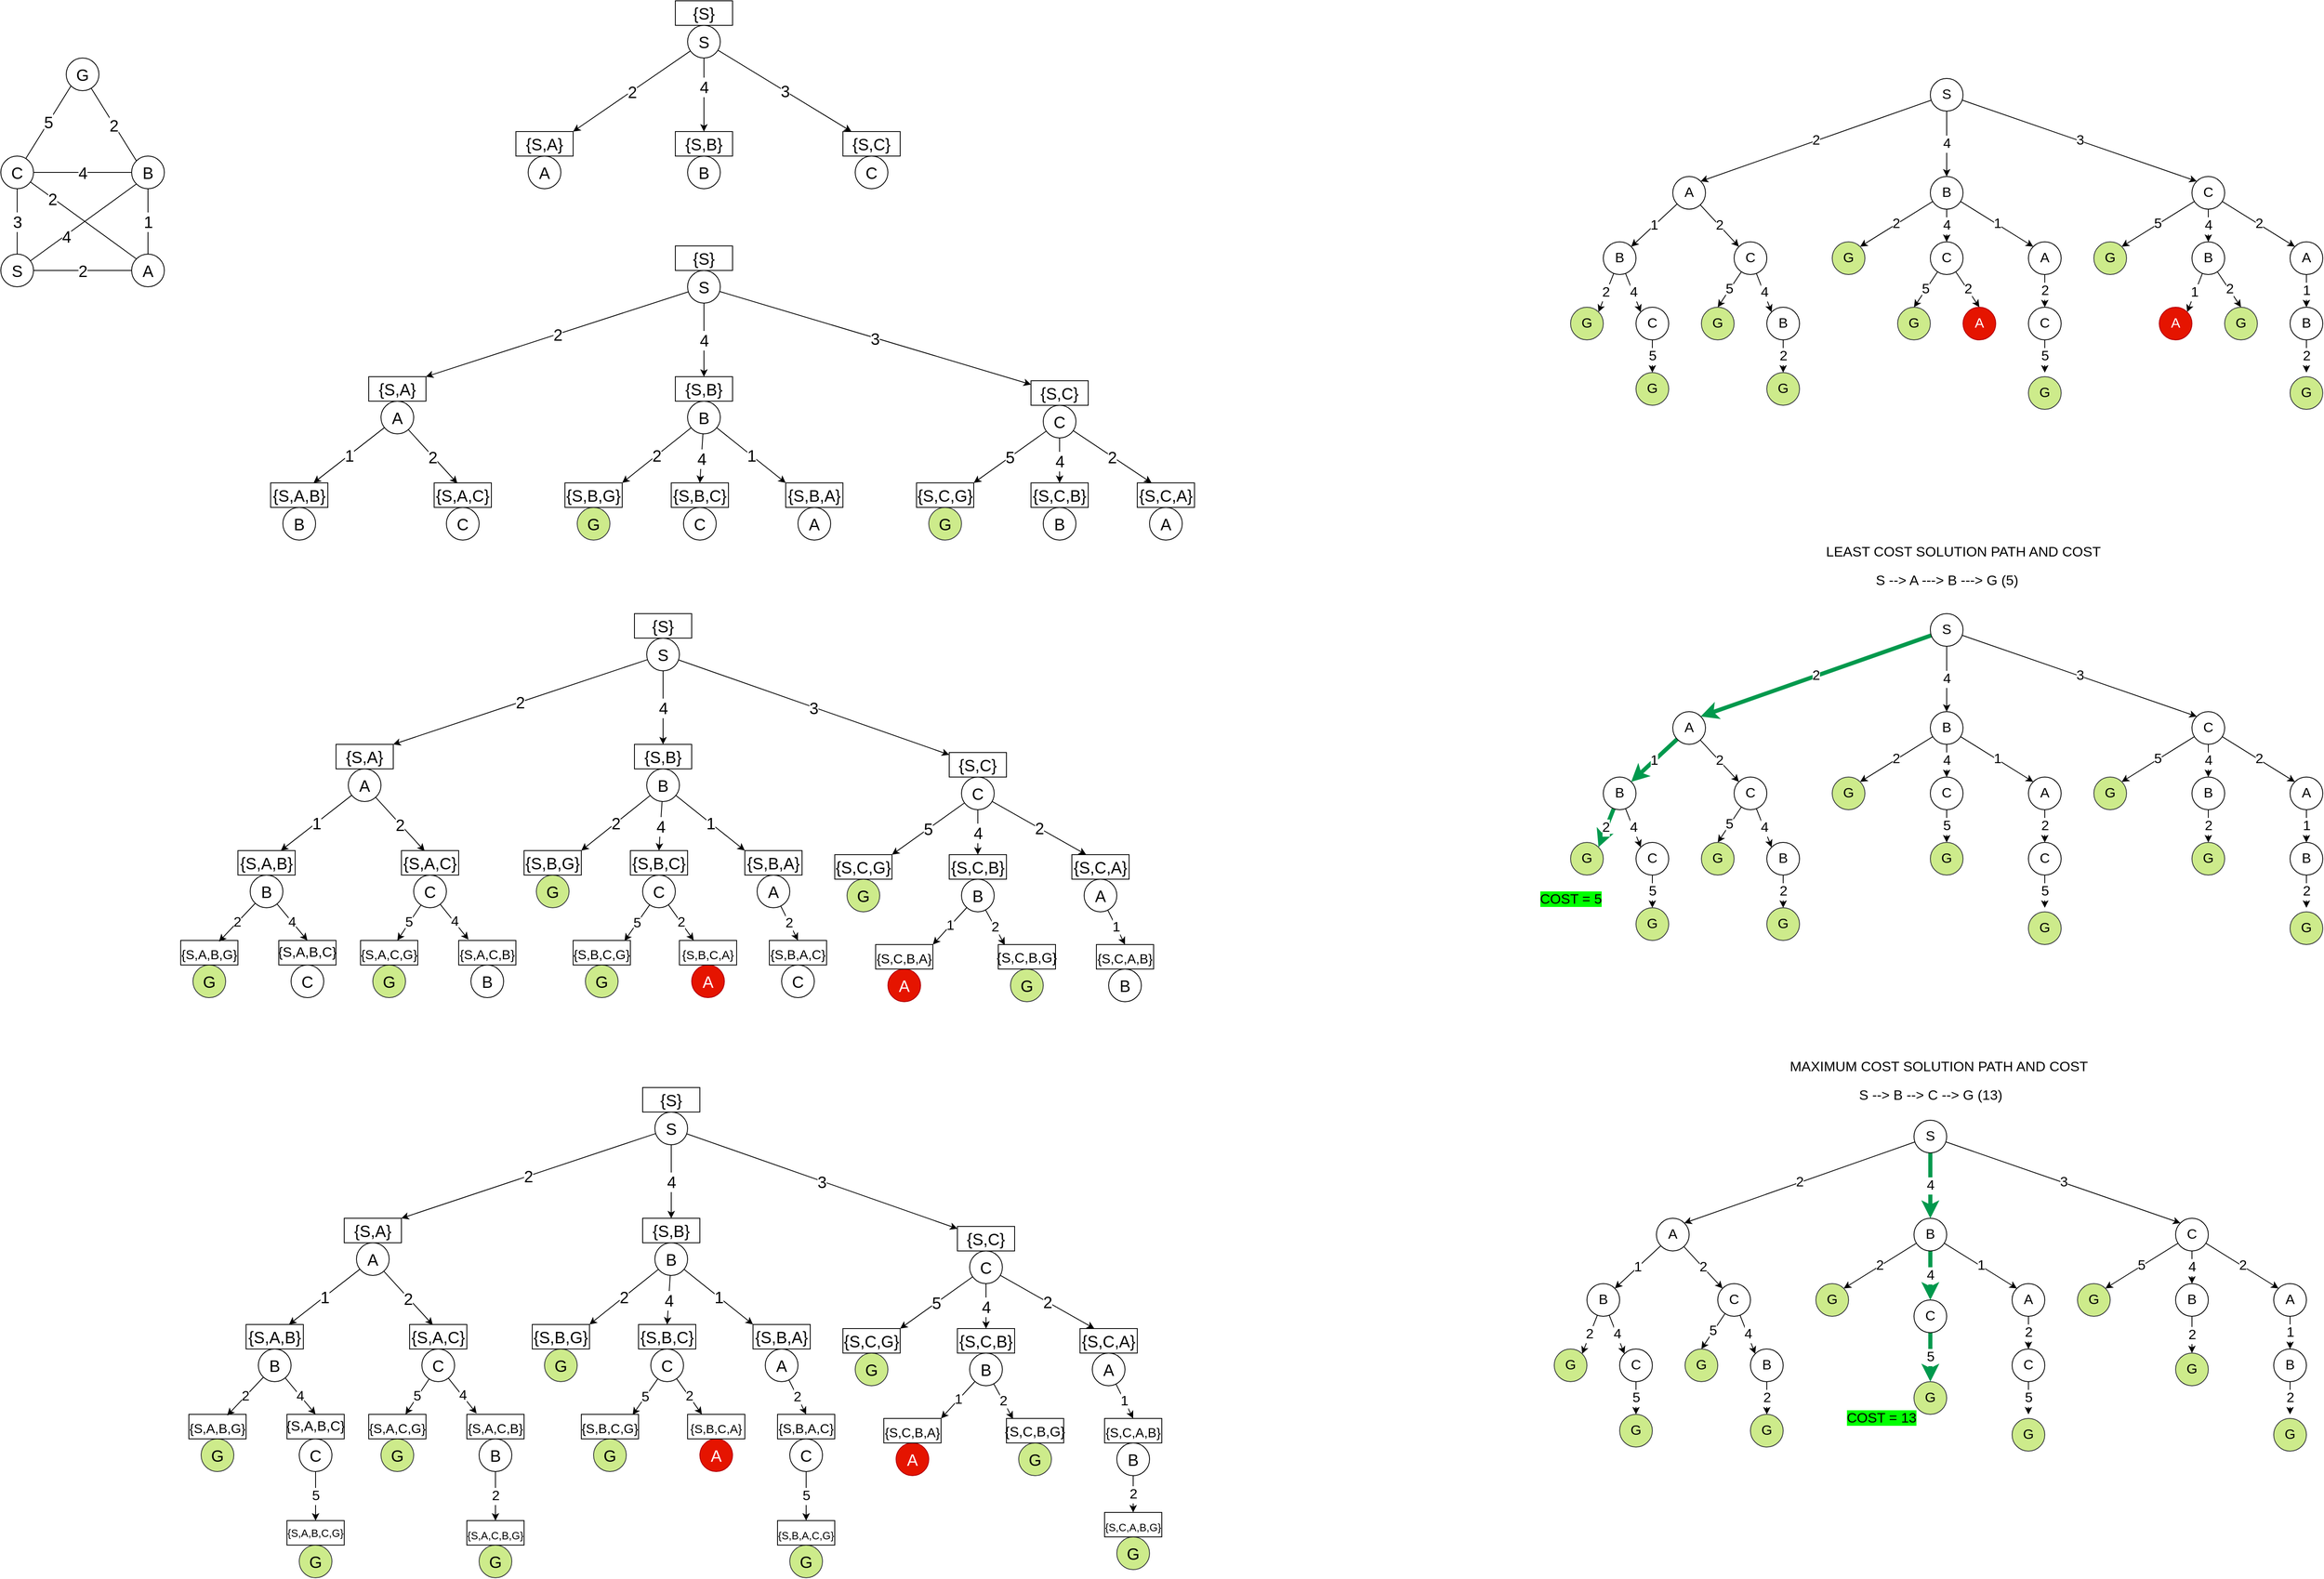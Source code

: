 <mxfile version="13.8.0" type="device"><diagram id="GYSFpwlsTarjnhQYwzST" name="Page-1"><mxGraphModel dx="1362" dy="588" grid="1" gridSize="10" guides="1" tooltips="1" connect="1" arrows="1" fold="1" page="1" pageScale="1" pageWidth="850" pageHeight="1100" math="0" shadow="0"><root><mxCell id="0"/><mxCell id="1" parent="0"/><mxCell id="3GLncqH46hlBPinmbxGF-7" value="5" style="rounded=0;orthogonalLoop=1;jettySize=auto;html=1;entryX=0;entryY=1;entryDx=0;entryDy=0;endArrow=none;endFill=0;fontSize=20;" edge="1" parent="1" source="3GLncqH46hlBPinmbxGF-1" target="3GLncqH46hlBPinmbxGF-5"><mxGeometry relative="1" as="geometry"/></mxCell><mxCell id="3GLncqH46hlBPinmbxGF-9" value="4" style="edgeStyle=none;rounded=0;orthogonalLoop=1;jettySize=auto;html=1;entryX=0;entryY=0.5;entryDx=0;entryDy=0;endArrow=none;endFill=0;fontSize=20;" edge="1" parent="1" source="3GLncqH46hlBPinmbxGF-1" target="3GLncqH46hlBPinmbxGF-4"><mxGeometry relative="1" as="geometry"/></mxCell><mxCell id="3GLncqH46hlBPinmbxGF-10" value="3" style="edgeStyle=none;rounded=0;orthogonalLoop=1;jettySize=auto;html=1;entryX=0.5;entryY=0;entryDx=0;entryDy=0;endArrow=none;endFill=0;fontSize=20;" edge="1" parent="1" source="3GLncqH46hlBPinmbxGF-1" target="3GLncqH46hlBPinmbxGF-2"><mxGeometry relative="1" as="geometry"/></mxCell><mxCell id="3GLncqH46hlBPinmbxGF-16" style="edgeStyle=none;rounded=0;orthogonalLoop=1;jettySize=auto;html=1;entryX=0;entryY=0;entryDx=0;entryDy=0;endArrow=none;endFill=0;fontSize=20;" edge="1" parent="1" source="3GLncqH46hlBPinmbxGF-1" target="3GLncqH46hlBPinmbxGF-3"><mxGeometry relative="1" as="geometry"/></mxCell><mxCell id="3GLncqH46hlBPinmbxGF-17" value="2" style="edgeLabel;html=1;align=center;verticalAlign=middle;resizable=0;points=[];fontSize=20;" vertex="1" connectable="0" parent="3GLncqH46hlBPinmbxGF-16"><mxGeometry x="-0.58" y="-1" relative="1" as="geometry"><mxPoint as="offset"/></mxGeometry></mxCell><mxCell id="3GLncqH46hlBPinmbxGF-1" value="C" style="ellipse;whiteSpace=wrap;html=1;aspect=fixed;fontSize=20;" vertex="1" parent="1"><mxGeometry x="40" y="240" width="40" height="40" as="geometry"/></mxCell><mxCell id="3GLncqH46hlBPinmbxGF-11" value="2" style="edgeStyle=none;rounded=0;orthogonalLoop=1;jettySize=auto;html=1;entryX=0;entryY=0.5;entryDx=0;entryDy=0;endArrow=none;endFill=0;fontSize=20;" edge="1" parent="1" source="3GLncqH46hlBPinmbxGF-2" target="3GLncqH46hlBPinmbxGF-3"><mxGeometry relative="1" as="geometry"/></mxCell><mxCell id="3GLncqH46hlBPinmbxGF-14" style="edgeStyle=none;rounded=0;orthogonalLoop=1;jettySize=auto;html=1;entryX=0;entryY=1;entryDx=0;entryDy=0;endArrow=none;endFill=0;fontSize=20;" edge="1" parent="1" source="3GLncqH46hlBPinmbxGF-2" target="3GLncqH46hlBPinmbxGF-4"><mxGeometry relative="1" as="geometry"/></mxCell><mxCell id="3GLncqH46hlBPinmbxGF-15" value="4" style="edgeLabel;html=1;align=center;verticalAlign=middle;resizable=0;points=[];fontSize=20;" vertex="1" connectable="0" parent="3GLncqH46hlBPinmbxGF-14"><mxGeometry x="-0.341" y="-1" relative="1" as="geometry"><mxPoint as="offset"/></mxGeometry></mxCell><mxCell id="3GLncqH46hlBPinmbxGF-2" value="S" style="ellipse;whiteSpace=wrap;html=1;aspect=fixed;fontSize=20;" vertex="1" parent="1"><mxGeometry x="40" y="360" width="40" height="40" as="geometry"/></mxCell><mxCell id="3GLncqH46hlBPinmbxGF-3" value="A" style="ellipse;whiteSpace=wrap;html=1;aspect=fixed;fontSize=20;" vertex="1" parent="1"><mxGeometry x="200" y="360" width="40" height="40" as="geometry"/></mxCell><mxCell id="3GLncqH46hlBPinmbxGF-12" value="1" style="edgeStyle=none;rounded=0;orthogonalLoop=1;jettySize=auto;html=1;endArrow=none;endFill=0;fontSize=20;" edge="1" parent="1" source="3GLncqH46hlBPinmbxGF-4" target="3GLncqH46hlBPinmbxGF-3"><mxGeometry relative="1" as="geometry"/></mxCell><mxCell id="3GLncqH46hlBPinmbxGF-4" value="B" style="ellipse;whiteSpace=wrap;html=1;aspect=fixed;fontSize=20;" vertex="1" parent="1"><mxGeometry x="200" y="240" width="40" height="40" as="geometry"/></mxCell><mxCell id="3GLncqH46hlBPinmbxGF-8" value="2" style="edgeStyle=none;rounded=0;orthogonalLoop=1;jettySize=auto;html=1;entryX=0;entryY=0;entryDx=0;entryDy=0;endArrow=none;endFill=0;fontSize=20;" edge="1" parent="1" source="3GLncqH46hlBPinmbxGF-5" target="3GLncqH46hlBPinmbxGF-4"><mxGeometry relative="1" as="geometry"/></mxCell><mxCell id="3GLncqH46hlBPinmbxGF-5" value="G" style="ellipse;whiteSpace=wrap;html=1;aspect=fixed;fontSize=20;" vertex="1" parent="1"><mxGeometry x="120" y="120" width="40" height="40" as="geometry"/></mxCell><mxCell id="3GLncqH46hlBPinmbxGF-27" value="" style="group" vertex="1" connectable="0" parent="1"><mxGeometry x="865" y="50" width="70" height="70" as="geometry"/></mxCell><mxCell id="3GLncqH46hlBPinmbxGF-18" value="S" style="ellipse;whiteSpace=wrap;html=1;aspect=fixed;fontSize=20;" vertex="1" parent="3GLncqH46hlBPinmbxGF-27"><mxGeometry x="15" y="30" width="40" height="40" as="geometry"/></mxCell><mxCell id="3GLncqH46hlBPinmbxGF-26" value="{S}" style="rounded=0;whiteSpace=wrap;html=1;fontSize=20;" vertex="1" parent="3GLncqH46hlBPinmbxGF-27"><mxGeometry width="70" height="30" as="geometry"/></mxCell><mxCell id="3GLncqH46hlBPinmbxGF-28" value="" style="group" vertex="1" connectable="0" parent="1"><mxGeometry x="670" y="210" width="70" height="70" as="geometry"/></mxCell><mxCell id="3GLncqH46hlBPinmbxGF-29" value="A" style="ellipse;whiteSpace=wrap;html=1;aspect=fixed;fontSize=20;" vertex="1" parent="3GLncqH46hlBPinmbxGF-28"><mxGeometry x="15" y="30" width="40" height="40" as="geometry"/></mxCell><mxCell id="3GLncqH46hlBPinmbxGF-30" value="{S,A}" style="rounded=0;whiteSpace=wrap;html=1;fontSize=20;" vertex="1" parent="3GLncqH46hlBPinmbxGF-28"><mxGeometry width="70" height="30" as="geometry"/></mxCell><mxCell id="3GLncqH46hlBPinmbxGF-31" value="" style="group" vertex="1" connectable="0" parent="1"><mxGeometry x="865" y="210" width="70" height="70" as="geometry"/></mxCell><mxCell id="3GLncqH46hlBPinmbxGF-32" value="B" style="ellipse;whiteSpace=wrap;html=1;aspect=fixed;fontSize=20;" vertex="1" parent="3GLncqH46hlBPinmbxGF-31"><mxGeometry x="15" y="30" width="40" height="40" as="geometry"/></mxCell><mxCell id="3GLncqH46hlBPinmbxGF-33" value="{S,B}" style="rounded=0;whiteSpace=wrap;html=1;fontSize=20;" vertex="1" parent="3GLncqH46hlBPinmbxGF-31"><mxGeometry width="70" height="30" as="geometry"/></mxCell><mxCell id="3GLncqH46hlBPinmbxGF-34" value="" style="group" vertex="1" connectable="0" parent="1"><mxGeometry x="1070" y="210" width="70" height="70" as="geometry"/></mxCell><mxCell id="3GLncqH46hlBPinmbxGF-35" value="C" style="ellipse;whiteSpace=wrap;html=1;aspect=fixed;fontSize=20;" vertex="1" parent="3GLncqH46hlBPinmbxGF-34"><mxGeometry x="15" y="30" width="40" height="40" as="geometry"/></mxCell><mxCell id="3GLncqH46hlBPinmbxGF-36" value="{S,C}" style="rounded=0;whiteSpace=wrap;html=1;fontSize=20;" vertex="1" parent="3GLncqH46hlBPinmbxGF-34"><mxGeometry width="70" height="30" as="geometry"/></mxCell><mxCell id="3GLncqH46hlBPinmbxGF-37" value="2" style="edgeStyle=none;rounded=0;orthogonalLoop=1;jettySize=auto;html=1;entryX=1;entryY=0;entryDx=0;entryDy=0;endArrow=classic;endFill=1;fontSize=20;" edge="1" parent="1" source="3GLncqH46hlBPinmbxGF-18" target="3GLncqH46hlBPinmbxGF-30"><mxGeometry relative="1" as="geometry"/></mxCell><mxCell id="3GLncqH46hlBPinmbxGF-38" style="edgeStyle=none;rounded=0;orthogonalLoop=1;jettySize=auto;html=1;entryX=0.5;entryY=0;entryDx=0;entryDy=0;endArrow=classic;endFill=1;fontSize=20;" edge="1" parent="1" source="3GLncqH46hlBPinmbxGF-18" target="3GLncqH46hlBPinmbxGF-33"><mxGeometry relative="1" as="geometry"/></mxCell><mxCell id="3GLncqH46hlBPinmbxGF-87" value="4" style="edgeLabel;html=1;align=center;verticalAlign=middle;resizable=0;points=[];fontSize=20;" vertex="1" connectable="0" parent="3GLncqH46hlBPinmbxGF-38"><mxGeometry x="-0.231" relative="1" as="geometry"><mxPoint as="offset"/></mxGeometry></mxCell><mxCell id="3GLncqH46hlBPinmbxGF-39" value="3" style="edgeStyle=none;rounded=0;orthogonalLoop=1;jettySize=auto;html=1;endArrow=classic;endFill=1;fontSize=20;" edge="1" parent="1" source="3GLncqH46hlBPinmbxGF-18" target="3GLncqH46hlBPinmbxGF-36"><mxGeometry relative="1" as="geometry"/></mxCell><mxCell id="3GLncqH46hlBPinmbxGF-40" value="" style="group" vertex="1" connectable="0" parent="1"><mxGeometry x="865" y="350" width="70" height="70" as="geometry"/></mxCell><mxCell id="3GLncqH46hlBPinmbxGF-41" value="S" style="ellipse;whiteSpace=wrap;html=1;aspect=fixed;fontSize=20;" vertex="1" parent="3GLncqH46hlBPinmbxGF-40"><mxGeometry x="15" y="30" width="40" height="40" as="geometry"/></mxCell><mxCell id="3GLncqH46hlBPinmbxGF-42" value="{S}" style="rounded=0;whiteSpace=wrap;html=1;fontSize=20;" vertex="1" parent="3GLncqH46hlBPinmbxGF-40"><mxGeometry width="70" height="30" as="geometry"/></mxCell><mxCell id="3GLncqH46hlBPinmbxGF-43" value="" style="group" vertex="1" connectable="0" parent="1"><mxGeometry x="490" y="510" width="70" height="70" as="geometry"/></mxCell><mxCell id="3GLncqH46hlBPinmbxGF-44" value="A" style="ellipse;whiteSpace=wrap;html=1;aspect=fixed;fontSize=20;" vertex="1" parent="3GLncqH46hlBPinmbxGF-43"><mxGeometry x="15" y="30" width="40" height="40" as="geometry"/></mxCell><mxCell id="3GLncqH46hlBPinmbxGF-45" value="{S,A}" style="rounded=0;whiteSpace=wrap;html=1;fontSize=20;" vertex="1" parent="3GLncqH46hlBPinmbxGF-43"><mxGeometry width="70" height="30" as="geometry"/></mxCell><mxCell id="3GLncqH46hlBPinmbxGF-46" value="" style="group" vertex="1" connectable="0" parent="1"><mxGeometry x="865" y="510" width="70" height="70" as="geometry"/></mxCell><mxCell id="3GLncqH46hlBPinmbxGF-47" value="B" style="ellipse;whiteSpace=wrap;html=1;aspect=fixed;fontSize=20;" vertex="1" parent="3GLncqH46hlBPinmbxGF-46"><mxGeometry x="15" y="30" width="40" height="40" as="geometry"/></mxCell><mxCell id="3GLncqH46hlBPinmbxGF-48" value="{S,B}" style="rounded=0;whiteSpace=wrap;html=1;fontSize=20;" vertex="1" parent="3GLncqH46hlBPinmbxGF-46"><mxGeometry width="70" height="30" as="geometry"/></mxCell><mxCell id="3GLncqH46hlBPinmbxGF-49" value="" style="group" vertex="1" connectable="0" parent="1"><mxGeometry x="1300" y="515" width="70" height="70" as="geometry"/></mxCell><mxCell id="3GLncqH46hlBPinmbxGF-50" value="C" style="ellipse;whiteSpace=wrap;html=1;aspect=fixed;fontSize=20;" vertex="1" parent="3GLncqH46hlBPinmbxGF-49"><mxGeometry x="15" y="30" width="40" height="40" as="geometry"/></mxCell><mxCell id="3GLncqH46hlBPinmbxGF-51" value="{S,C}" style="rounded=0;whiteSpace=wrap;html=1;fontSize=20;" vertex="1" parent="3GLncqH46hlBPinmbxGF-49"><mxGeometry width="70" height="30" as="geometry"/></mxCell><mxCell id="3GLncqH46hlBPinmbxGF-52" value="2" style="edgeStyle=none;rounded=0;orthogonalLoop=1;jettySize=auto;html=1;entryX=1;entryY=0;entryDx=0;entryDy=0;endArrow=classic;endFill=1;fontSize=20;" edge="1" parent="1" source="3GLncqH46hlBPinmbxGF-41" target="3GLncqH46hlBPinmbxGF-45"><mxGeometry relative="1" as="geometry"/></mxCell><mxCell id="3GLncqH46hlBPinmbxGF-53" value="4" style="edgeStyle=none;rounded=0;orthogonalLoop=1;jettySize=auto;html=1;entryX=0.5;entryY=0;entryDx=0;entryDy=0;endArrow=classic;endFill=1;fontSize=20;" edge="1" parent="1" source="3GLncqH46hlBPinmbxGF-41" target="3GLncqH46hlBPinmbxGF-48"><mxGeometry relative="1" as="geometry"/></mxCell><mxCell id="3GLncqH46hlBPinmbxGF-54" value="3" style="edgeStyle=none;rounded=0;orthogonalLoop=1;jettySize=auto;html=1;endArrow=classic;endFill=1;fontSize=20;" edge="1" parent="1" source="3GLncqH46hlBPinmbxGF-41" target="3GLncqH46hlBPinmbxGF-51"><mxGeometry relative="1" as="geometry"/></mxCell><mxCell id="3GLncqH46hlBPinmbxGF-55" value="" style="group" vertex="1" connectable="0" parent="1"><mxGeometry x="370" y="640" width="70" height="70" as="geometry"/></mxCell><mxCell id="3GLncqH46hlBPinmbxGF-56" value="B" style="ellipse;whiteSpace=wrap;html=1;aspect=fixed;fontSize=20;" vertex="1" parent="3GLncqH46hlBPinmbxGF-55"><mxGeometry x="15" y="30" width="40" height="40" as="geometry"/></mxCell><mxCell id="3GLncqH46hlBPinmbxGF-57" value="{S,A,B}" style="rounded=0;whiteSpace=wrap;html=1;fontSize=20;" vertex="1" parent="3GLncqH46hlBPinmbxGF-55"><mxGeometry width="70" height="30" as="geometry"/></mxCell><mxCell id="3GLncqH46hlBPinmbxGF-58" value="" style="group" vertex="1" connectable="0" parent="1"><mxGeometry x="570" y="640" width="70" height="70" as="geometry"/></mxCell><mxCell id="3GLncqH46hlBPinmbxGF-59" value="C" style="ellipse;whiteSpace=wrap;html=1;aspect=fixed;fontSize=20;" vertex="1" parent="3GLncqH46hlBPinmbxGF-58"><mxGeometry x="15" y="30" width="40" height="40" as="geometry"/></mxCell><mxCell id="3GLncqH46hlBPinmbxGF-60" value="{S,A,C}" style="rounded=0;whiteSpace=wrap;html=1;fontSize=20;" vertex="1" parent="3GLncqH46hlBPinmbxGF-58"><mxGeometry width="70" height="30" as="geometry"/></mxCell><mxCell id="3GLncqH46hlBPinmbxGF-61" value="" style="group" vertex="1" connectable="0" parent="1"><mxGeometry x="730" y="640" width="70" height="70" as="geometry"/></mxCell><mxCell id="3GLncqH46hlBPinmbxGF-62" value="G" style="ellipse;whiteSpace=wrap;html=1;aspect=fixed;fontSize=20;fillColor=#cdeb8b;strokeColor=#36393d;" vertex="1" parent="3GLncqH46hlBPinmbxGF-61"><mxGeometry x="15" y="30" width="40" height="40" as="geometry"/></mxCell><mxCell id="3GLncqH46hlBPinmbxGF-63" value="{S,B,G}" style="rounded=0;whiteSpace=wrap;html=1;fontSize=20;" vertex="1" parent="3GLncqH46hlBPinmbxGF-61"><mxGeometry width="70" height="30" as="geometry"/></mxCell><mxCell id="3GLncqH46hlBPinmbxGF-64" value="" style="group" vertex="1" connectable="0" parent="1"><mxGeometry x="1000" y="640" width="70" height="70" as="geometry"/></mxCell><mxCell id="3GLncqH46hlBPinmbxGF-65" value="A" style="ellipse;whiteSpace=wrap;html=1;aspect=fixed;fontSize=20;" vertex="1" parent="3GLncqH46hlBPinmbxGF-64"><mxGeometry x="15" y="30" width="40" height="40" as="geometry"/></mxCell><mxCell id="3GLncqH46hlBPinmbxGF-66" value="{S,B,A}" style="rounded=0;whiteSpace=wrap;html=1;fontSize=20;" vertex="1" parent="3GLncqH46hlBPinmbxGF-64"><mxGeometry width="70" height="30" as="geometry"/></mxCell><mxCell id="3GLncqH46hlBPinmbxGF-67" value="" style="group" vertex="1" connectable="0" parent="1"><mxGeometry x="860" y="640" width="70" height="70" as="geometry"/></mxCell><mxCell id="3GLncqH46hlBPinmbxGF-68" value="C" style="ellipse;whiteSpace=wrap;html=1;aspect=fixed;fontSize=20;" vertex="1" parent="3GLncqH46hlBPinmbxGF-67"><mxGeometry x="15" y="30" width="40" height="40" as="geometry"/></mxCell><mxCell id="3GLncqH46hlBPinmbxGF-69" value="{S,B,C}" style="rounded=0;whiteSpace=wrap;html=1;fontSize=20;" vertex="1" parent="3GLncqH46hlBPinmbxGF-67"><mxGeometry width="70" height="30" as="geometry"/></mxCell><mxCell id="3GLncqH46hlBPinmbxGF-70" value="" style="group" vertex="1" connectable="0" parent="1"><mxGeometry x="1160" y="640" width="70" height="70" as="geometry"/></mxCell><mxCell id="3GLncqH46hlBPinmbxGF-71" value="G" style="ellipse;whiteSpace=wrap;html=1;aspect=fixed;fontSize=20;fillColor=#cdeb8b;strokeColor=#36393d;" vertex="1" parent="3GLncqH46hlBPinmbxGF-70"><mxGeometry x="15" y="30" width="40" height="40" as="geometry"/></mxCell><mxCell id="3GLncqH46hlBPinmbxGF-72" value="{S,C,G}" style="rounded=0;whiteSpace=wrap;html=1;fontSize=20;" vertex="1" parent="3GLncqH46hlBPinmbxGF-70"><mxGeometry width="70" height="30" as="geometry"/></mxCell><mxCell id="3GLncqH46hlBPinmbxGF-73" value="" style="group" vertex="1" connectable="0" parent="1"><mxGeometry x="1300" y="640" width="70" height="70" as="geometry"/></mxCell><mxCell id="3GLncqH46hlBPinmbxGF-74" value="B" style="ellipse;whiteSpace=wrap;html=1;aspect=fixed;fontSize=20;" vertex="1" parent="3GLncqH46hlBPinmbxGF-73"><mxGeometry x="15" y="30" width="40" height="40" as="geometry"/></mxCell><mxCell id="3GLncqH46hlBPinmbxGF-75" value="{S,C,B}" style="rounded=0;whiteSpace=wrap;html=1;fontSize=20;" vertex="1" parent="3GLncqH46hlBPinmbxGF-73"><mxGeometry width="70" height="30" as="geometry"/></mxCell><mxCell id="3GLncqH46hlBPinmbxGF-76" value="" style="group" vertex="1" connectable="0" parent="1"><mxGeometry x="1430" y="640" width="70" height="70" as="geometry"/></mxCell><mxCell id="3GLncqH46hlBPinmbxGF-77" value="A" style="ellipse;whiteSpace=wrap;html=1;aspect=fixed;fontSize=20;" vertex="1" parent="3GLncqH46hlBPinmbxGF-76"><mxGeometry x="15" y="30" width="40" height="40" as="geometry"/></mxCell><mxCell id="3GLncqH46hlBPinmbxGF-78" value="{S,C,A}" style="rounded=0;whiteSpace=wrap;html=1;fontSize=20;" vertex="1" parent="3GLncqH46hlBPinmbxGF-76"><mxGeometry width="70" height="30" as="geometry"/></mxCell><mxCell id="3GLncqH46hlBPinmbxGF-79" value="2" style="edgeStyle=none;rounded=0;orthogonalLoop=1;jettySize=auto;html=1;entryX=0.406;entryY=0.02;entryDx=0;entryDy=0;entryPerimeter=0;endArrow=classic;endFill=1;fontSize=20;" edge="1" parent="1" source="3GLncqH46hlBPinmbxGF-44" target="3GLncqH46hlBPinmbxGF-60"><mxGeometry relative="1" as="geometry"/></mxCell><mxCell id="3GLncqH46hlBPinmbxGF-80" value="1" style="edgeStyle=none;rounded=0;orthogonalLoop=1;jettySize=auto;html=1;entryX=0.75;entryY=0;entryDx=0;entryDy=0;endArrow=classic;endFill=1;fontSize=20;" edge="1" parent="1" source="3GLncqH46hlBPinmbxGF-44" target="3GLncqH46hlBPinmbxGF-57"><mxGeometry relative="1" as="geometry"/></mxCell><mxCell id="3GLncqH46hlBPinmbxGF-81" value="2" style="edgeStyle=none;rounded=0;orthogonalLoop=1;jettySize=auto;html=1;entryX=1;entryY=0;entryDx=0;entryDy=0;endArrow=classic;endFill=1;fontSize=20;" edge="1" parent="1" source="3GLncqH46hlBPinmbxGF-47" target="3GLncqH46hlBPinmbxGF-63"><mxGeometry relative="1" as="geometry"/></mxCell><mxCell id="3GLncqH46hlBPinmbxGF-82" value="4" style="edgeStyle=none;rounded=0;orthogonalLoop=1;jettySize=auto;html=1;entryX=0.5;entryY=0;entryDx=0;entryDy=0;endArrow=classic;endFill=1;fontSize=20;" edge="1" parent="1" source="3GLncqH46hlBPinmbxGF-47" target="3GLncqH46hlBPinmbxGF-69"><mxGeometry relative="1" as="geometry"/></mxCell><mxCell id="3GLncqH46hlBPinmbxGF-83" value="1" style="edgeStyle=none;rounded=0;orthogonalLoop=1;jettySize=auto;html=1;entryX=0;entryY=0;entryDx=0;entryDy=0;endArrow=classic;endFill=1;fontSize=20;" edge="1" parent="1" source="3GLncqH46hlBPinmbxGF-47" target="3GLncqH46hlBPinmbxGF-66"><mxGeometry relative="1" as="geometry"/></mxCell><mxCell id="3GLncqH46hlBPinmbxGF-84" value="5" style="edgeStyle=none;rounded=0;orthogonalLoop=1;jettySize=auto;html=1;entryX=1;entryY=0;entryDx=0;entryDy=0;endArrow=classic;endFill=1;fontSize=20;" edge="1" parent="1" source="3GLncqH46hlBPinmbxGF-50" target="3GLncqH46hlBPinmbxGF-72"><mxGeometry relative="1" as="geometry"/></mxCell><mxCell id="3GLncqH46hlBPinmbxGF-85" value="4" style="edgeStyle=none;rounded=0;orthogonalLoop=1;jettySize=auto;html=1;entryX=0.5;entryY=0;entryDx=0;entryDy=0;endArrow=classic;endFill=1;fontSize=20;" edge="1" parent="1" source="3GLncqH46hlBPinmbxGF-50" target="3GLncqH46hlBPinmbxGF-75"><mxGeometry relative="1" as="geometry"/></mxCell><mxCell id="3GLncqH46hlBPinmbxGF-86" value="2" style="edgeStyle=none;rounded=0;orthogonalLoop=1;jettySize=auto;html=1;entryX=0.25;entryY=0;entryDx=0;entryDy=0;endArrow=classic;endFill=1;fontSize=20;" edge="1" parent="1" source="3GLncqH46hlBPinmbxGF-50" target="3GLncqH46hlBPinmbxGF-78"><mxGeometry relative="1" as="geometry"/></mxCell><mxCell id="3GLncqH46hlBPinmbxGF-88" value="" style="group" vertex="1" connectable="0" parent="1"><mxGeometry x="815" y="800" width="70" height="70" as="geometry"/></mxCell><mxCell id="3GLncqH46hlBPinmbxGF-89" value="S" style="ellipse;whiteSpace=wrap;html=1;aspect=fixed;fontSize=20;" vertex="1" parent="3GLncqH46hlBPinmbxGF-88"><mxGeometry x="15" y="30" width="40" height="40" as="geometry"/></mxCell><mxCell id="3GLncqH46hlBPinmbxGF-90" value="{S}" style="rounded=0;whiteSpace=wrap;html=1;fontSize=20;" vertex="1" parent="3GLncqH46hlBPinmbxGF-88"><mxGeometry width="70" height="30" as="geometry"/></mxCell><mxCell id="3GLncqH46hlBPinmbxGF-91" value="" style="group" vertex="1" connectable="0" parent="1"><mxGeometry x="450" y="960" width="70" height="70" as="geometry"/></mxCell><mxCell id="3GLncqH46hlBPinmbxGF-92" value="A" style="ellipse;whiteSpace=wrap;html=1;aspect=fixed;fontSize=20;" vertex="1" parent="3GLncqH46hlBPinmbxGF-91"><mxGeometry x="15" y="30" width="40" height="40" as="geometry"/></mxCell><mxCell id="3GLncqH46hlBPinmbxGF-93" value="{S,A}" style="rounded=0;whiteSpace=wrap;html=1;fontSize=20;" vertex="1" parent="3GLncqH46hlBPinmbxGF-91"><mxGeometry width="70" height="30" as="geometry"/></mxCell><mxCell id="3GLncqH46hlBPinmbxGF-94" value="" style="group" vertex="1" connectable="0" parent="1"><mxGeometry x="815" y="960" width="70" height="70" as="geometry"/></mxCell><mxCell id="3GLncqH46hlBPinmbxGF-95" value="B" style="ellipse;whiteSpace=wrap;html=1;aspect=fixed;fontSize=20;" vertex="1" parent="3GLncqH46hlBPinmbxGF-94"><mxGeometry x="15" y="30" width="40" height="40" as="geometry"/></mxCell><mxCell id="3GLncqH46hlBPinmbxGF-96" value="{S,B}" style="rounded=0;whiteSpace=wrap;html=1;fontSize=20;" vertex="1" parent="3GLncqH46hlBPinmbxGF-94"><mxGeometry width="70" height="30" as="geometry"/></mxCell><mxCell id="3GLncqH46hlBPinmbxGF-97" value="" style="group" vertex="1" connectable="0" parent="1"><mxGeometry x="1200" y="970" width="70" height="70" as="geometry"/></mxCell><mxCell id="3GLncqH46hlBPinmbxGF-98" value="C" style="ellipse;whiteSpace=wrap;html=1;aspect=fixed;fontSize=20;" vertex="1" parent="3GLncqH46hlBPinmbxGF-97"><mxGeometry x="15" y="30" width="40" height="40" as="geometry"/></mxCell><mxCell id="3GLncqH46hlBPinmbxGF-99" value="{S,C}" style="rounded=0;whiteSpace=wrap;html=1;fontSize=20;" vertex="1" parent="3GLncqH46hlBPinmbxGF-97"><mxGeometry width="70" height="30" as="geometry"/></mxCell><mxCell id="3GLncqH46hlBPinmbxGF-100" value="2" style="edgeStyle=none;rounded=0;orthogonalLoop=1;jettySize=auto;html=1;entryX=1;entryY=0;entryDx=0;entryDy=0;endArrow=classic;endFill=1;fontSize=20;" edge="1" parent="1" source="3GLncqH46hlBPinmbxGF-89" target="3GLncqH46hlBPinmbxGF-93"><mxGeometry relative="1" as="geometry"/></mxCell><mxCell id="3GLncqH46hlBPinmbxGF-101" value="4" style="edgeStyle=none;rounded=0;orthogonalLoop=1;jettySize=auto;html=1;entryX=0.5;entryY=0;entryDx=0;entryDy=0;endArrow=classic;endFill=1;fontSize=20;" edge="1" parent="1" source="3GLncqH46hlBPinmbxGF-89" target="3GLncqH46hlBPinmbxGF-96"><mxGeometry relative="1" as="geometry"/></mxCell><mxCell id="3GLncqH46hlBPinmbxGF-102" value="3" style="edgeStyle=none;rounded=0;orthogonalLoop=1;jettySize=auto;html=1;endArrow=classic;endFill=1;fontSize=20;" edge="1" parent="1" source="3GLncqH46hlBPinmbxGF-89" target="3GLncqH46hlBPinmbxGF-99"><mxGeometry relative="1" as="geometry"/></mxCell><mxCell id="3GLncqH46hlBPinmbxGF-103" value="" style="group" vertex="1" connectable="0" parent="1"><mxGeometry x="330" y="1090" width="70" height="70" as="geometry"/></mxCell><mxCell id="3GLncqH46hlBPinmbxGF-104" value="B" style="ellipse;whiteSpace=wrap;html=1;aspect=fixed;fontSize=20;" vertex="1" parent="3GLncqH46hlBPinmbxGF-103"><mxGeometry x="15" y="30" width="40" height="40" as="geometry"/></mxCell><mxCell id="3GLncqH46hlBPinmbxGF-105" value="{S,A,B}" style="rounded=0;whiteSpace=wrap;html=1;fontSize=20;" vertex="1" parent="3GLncqH46hlBPinmbxGF-103"><mxGeometry width="70" height="30" as="geometry"/></mxCell><mxCell id="3GLncqH46hlBPinmbxGF-106" value="" style="group" vertex="1" connectable="0" parent="1"><mxGeometry x="530" y="1090" width="70" height="70" as="geometry"/></mxCell><mxCell id="3GLncqH46hlBPinmbxGF-107" value="C" style="ellipse;whiteSpace=wrap;html=1;aspect=fixed;fontSize=20;" vertex="1" parent="3GLncqH46hlBPinmbxGF-106"><mxGeometry x="15" y="30" width="40" height="40" as="geometry"/></mxCell><mxCell id="3GLncqH46hlBPinmbxGF-108" value="{S,A,C}" style="rounded=0;whiteSpace=wrap;html=1;fontSize=20;" vertex="1" parent="3GLncqH46hlBPinmbxGF-106"><mxGeometry width="70" height="30" as="geometry"/></mxCell><mxCell id="3GLncqH46hlBPinmbxGF-109" value="" style="group" vertex="1" connectable="0" parent="1"><mxGeometry x="680" y="1090" width="70" height="70" as="geometry"/></mxCell><mxCell id="3GLncqH46hlBPinmbxGF-110" value="G" style="ellipse;whiteSpace=wrap;html=1;aspect=fixed;fontSize=20;fillColor=#cdeb8b;strokeColor=#36393d;" vertex="1" parent="3GLncqH46hlBPinmbxGF-109"><mxGeometry x="15" y="30" width="40" height="40" as="geometry"/></mxCell><mxCell id="3GLncqH46hlBPinmbxGF-111" value="{S,B,G}" style="rounded=0;whiteSpace=wrap;html=1;fontSize=20;" vertex="1" parent="3GLncqH46hlBPinmbxGF-109"><mxGeometry width="70" height="30" as="geometry"/></mxCell><mxCell id="3GLncqH46hlBPinmbxGF-112" value="" style="group" vertex="1" connectable="0" parent="1"><mxGeometry x="950" y="1090" width="70" height="70" as="geometry"/></mxCell><mxCell id="3GLncqH46hlBPinmbxGF-113" value="A" style="ellipse;whiteSpace=wrap;html=1;aspect=fixed;fontSize=20;" vertex="1" parent="3GLncqH46hlBPinmbxGF-112"><mxGeometry x="15" y="30" width="40" height="40" as="geometry"/></mxCell><mxCell id="3GLncqH46hlBPinmbxGF-114" value="{S,B,A}" style="rounded=0;whiteSpace=wrap;html=1;fontSize=20;" vertex="1" parent="3GLncqH46hlBPinmbxGF-112"><mxGeometry width="70" height="30" as="geometry"/></mxCell><mxCell id="3GLncqH46hlBPinmbxGF-115" value="" style="group" vertex="1" connectable="0" parent="1"><mxGeometry x="810" y="1090" width="70" height="70" as="geometry"/></mxCell><mxCell id="3GLncqH46hlBPinmbxGF-116" value="C" style="ellipse;whiteSpace=wrap;html=1;aspect=fixed;fontSize=20;" vertex="1" parent="3GLncqH46hlBPinmbxGF-115"><mxGeometry x="15" y="30" width="40" height="40" as="geometry"/></mxCell><mxCell id="3GLncqH46hlBPinmbxGF-117" value="{S,B,C}" style="rounded=0;whiteSpace=wrap;html=1;fontSize=20;" vertex="1" parent="3GLncqH46hlBPinmbxGF-115"><mxGeometry width="70" height="30" as="geometry"/></mxCell><mxCell id="3GLncqH46hlBPinmbxGF-118" value="" style="group" vertex="1" connectable="0" parent="1"><mxGeometry x="1060" y="1095" width="70" height="70" as="geometry"/></mxCell><mxCell id="3GLncqH46hlBPinmbxGF-119" value="G" style="ellipse;whiteSpace=wrap;html=1;aspect=fixed;fontSize=20;fillColor=#cdeb8b;strokeColor=#36393d;" vertex="1" parent="3GLncqH46hlBPinmbxGF-118"><mxGeometry x="15" y="30" width="40" height="40" as="geometry"/></mxCell><mxCell id="3GLncqH46hlBPinmbxGF-120" value="{S,C,G}" style="rounded=0;whiteSpace=wrap;html=1;fontSize=20;" vertex="1" parent="3GLncqH46hlBPinmbxGF-118"><mxGeometry width="70" height="30" as="geometry"/></mxCell><mxCell id="3GLncqH46hlBPinmbxGF-121" value="" style="group" vertex="1" connectable="0" parent="1"><mxGeometry x="1200" y="1095" width="70" height="70" as="geometry"/></mxCell><mxCell id="3GLncqH46hlBPinmbxGF-122" value="B" style="ellipse;whiteSpace=wrap;html=1;aspect=fixed;fontSize=20;" vertex="1" parent="3GLncqH46hlBPinmbxGF-121"><mxGeometry x="15" y="30" width="40" height="40" as="geometry"/></mxCell><mxCell id="3GLncqH46hlBPinmbxGF-123" value="{S,C,B}" style="rounded=0;whiteSpace=wrap;html=1;fontSize=20;" vertex="1" parent="3GLncqH46hlBPinmbxGF-121"><mxGeometry width="70" height="30" as="geometry"/></mxCell><mxCell id="3GLncqH46hlBPinmbxGF-124" value="" style="group" vertex="1" connectable="0" parent="1"><mxGeometry x="1350" y="1095" width="70" height="70" as="geometry"/></mxCell><mxCell id="3GLncqH46hlBPinmbxGF-125" value="A" style="ellipse;whiteSpace=wrap;html=1;aspect=fixed;fontSize=20;" vertex="1" parent="3GLncqH46hlBPinmbxGF-124"><mxGeometry x="15" y="30" width="40" height="40" as="geometry"/></mxCell><mxCell id="3GLncqH46hlBPinmbxGF-126" value="{S,C,A}" style="rounded=0;whiteSpace=wrap;html=1;fontSize=20;" vertex="1" parent="3GLncqH46hlBPinmbxGF-124"><mxGeometry width="70" height="30" as="geometry"/></mxCell><mxCell id="3GLncqH46hlBPinmbxGF-127" value="2" style="edgeStyle=none;rounded=0;orthogonalLoop=1;jettySize=auto;html=1;entryX=0.406;entryY=0.02;entryDx=0;entryDy=0;entryPerimeter=0;endArrow=classic;endFill=1;fontSize=20;" edge="1" parent="1" source="3GLncqH46hlBPinmbxGF-92" target="3GLncqH46hlBPinmbxGF-108"><mxGeometry relative="1" as="geometry"/></mxCell><mxCell id="3GLncqH46hlBPinmbxGF-128" value="1" style="edgeStyle=none;rounded=0;orthogonalLoop=1;jettySize=auto;html=1;entryX=0.75;entryY=0;entryDx=0;entryDy=0;endArrow=classic;endFill=1;fontSize=20;" edge="1" parent="1" source="3GLncqH46hlBPinmbxGF-92" target="3GLncqH46hlBPinmbxGF-105"><mxGeometry relative="1" as="geometry"/></mxCell><mxCell id="3GLncqH46hlBPinmbxGF-129" value="2" style="edgeStyle=none;rounded=0;orthogonalLoop=1;jettySize=auto;html=1;entryX=1;entryY=0;entryDx=0;entryDy=0;endArrow=classic;endFill=1;fontSize=20;" edge="1" parent="1" source="3GLncqH46hlBPinmbxGF-95" target="3GLncqH46hlBPinmbxGF-111"><mxGeometry relative="1" as="geometry"/></mxCell><mxCell id="3GLncqH46hlBPinmbxGF-130" value="4" style="edgeStyle=none;rounded=0;orthogonalLoop=1;jettySize=auto;html=1;entryX=0.5;entryY=0;entryDx=0;entryDy=0;endArrow=classic;endFill=1;fontSize=20;" edge="1" parent="1" source="3GLncqH46hlBPinmbxGF-95" target="3GLncqH46hlBPinmbxGF-117"><mxGeometry relative="1" as="geometry"/></mxCell><mxCell id="3GLncqH46hlBPinmbxGF-131" value="1" style="edgeStyle=none;rounded=0;orthogonalLoop=1;jettySize=auto;html=1;entryX=0;entryY=0;entryDx=0;entryDy=0;endArrow=classic;endFill=1;fontSize=20;" edge="1" parent="1" source="3GLncqH46hlBPinmbxGF-95" target="3GLncqH46hlBPinmbxGF-114"><mxGeometry relative="1" as="geometry"/></mxCell><mxCell id="3GLncqH46hlBPinmbxGF-132" value="5" style="edgeStyle=none;rounded=0;orthogonalLoop=1;jettySize=auto;html=1;entryX=1;entryY=0;entryDx=0;entryDy=0;endArrow=classic;endFill=1;fontSize=20;" edge="1" parent="1" source="3GLncqH46hlBPinmbxGF-98" target="3GLncqH46hlBPinmbxGF-120"><mxGeometry relative="1" as="geometry"/></mxCell><mxCell id="3GLncqH46hlBPinmbxGF-133" value="4" style="edgeStyle=none;rounded=0;orthogonalLoop=1;jettySize=auto;html=1;entryX=0.5;entryY=0;entryDx=0;entryDy=0;endArrow=classic;endFill=1;fontSize=20;" edge="1" parent="1" source="3GLncqH46hlBPinmbxGF-98" target="3GLncqH46hlBPinmbxGF-123"><mxGeometry relative="1" as="geometry"/></mxCell><mxCell id="3GLncqH46hlBPinmbxGF-134" value="2" style="edgeStyle=none;rounded=0;orthogonalLoop=1;jettySize=auto;html=1;entryX=0.25;entryY=0;entryDx=0;entryDy=0;endArrow=classic;endFill=1;fontSize=20;" edge="1" parent="1" source="3GLncqH46hlBPinmbxGF-98" target="3GLncqH46hlBPinmbxGF-126"><mxGeometry relative="1" as="geometry"/></mxCell><mxCell id="3GLncqH46hlBPinmbxGF-135" value="" style="group" vertex="1" connectable="0" parent="1"><mxGeometry x="380" y="1200" width="70" height="70" as="geometry"/></mxCell><mxCell id="3GLncqH46hlBPinmbxGF-136" value="C" style="ellipse;whiteSpace=wrap;html=1;aspect=fixed;fontSize=20;" vertex="1" parent="3GLncqH46hlBPinmbxGF-135"><mxGeometry x="15" y="30" width="40" height="40" as="geometry"/></mxCell><mxCell id="3GLncqH46hlBPinmbxGF-137" value="{S,A,B,C}" style="rounded=0;whiteSpace=wrap;html=1;fontSize=17;" vertex="1" parent="3GLncqH46hlBPinmbxGF-135"><mxGeometry width="70" height="30" as="geometry"/></mxCell><mxCell id="3GLncqH46hlBPinmbxGF-138" value="" style="group" vertex="1" connectable="0" parent="1"><mxGeometry x="260" y="1200" width="70" height="70" as="geometry"/></mxCell><mxCell id="3GLncqH46hlBPinmbxGF-139" value="G" style="ellipse;whiteSpace=wrap;html=1;aspect=fixed;fontSize=20;fillColor=#cdeb8b;strokeColor=#36393d;" vertex="1" parent="3GLncqH46hlBPinmbxGF-138"><mxGeometry x="15" y="30" width="40" height="40" as="geometry"/></mxCell><mxCell id="3GLncqH46hlBPinmbxGF-140" value="&lt;font style=&quot;font-size: 16px&quot;&gt;{S,A,B,G}&lt;/font&gt;" style="rounded=0;whiteSpace=wrap;html=1;fontSize=20;" vertex="1" parent="3GLncqH46hlBPinmbxGF-138"><mxGeometry width="70" height="30" as="geometry"/></mxCell><mxCell id="3GLncqH46hlBPinmbxGF-141" value="4" style="edgeStyle=none;rounded=0;orthogonalLoop=1;jettySize=auto;html=1;entryX=0.5;entryY=0;entryDx=0;entryDy=0;endArrow=classic;endFill=1;fontSize=17;" edge="1" parent="1" source="3GLncqH46hlBPinmbxGF-104" target="3GLncqH46hlBPinmbxGF-137"><mxGeometry relative="1" as="geometry"/></mxCell><mxCell id="3GLncqH46hlBPinmbxGF-142" value="2" style="edgeStyle=none;rounded=0;orthogonalLoop=1;jettySize=auto;html=1;entryX=0.669;entryY=0.047;entryDx=0;entryDy=0;endArrow=classic;endFill=1;fontSize=17;entryPerimeter=0;" edge="1" parent="1" source="3GLncqH46hlBPinmbxGF-104" target="3GLncqH46hlBPinmbxGF-140"><mxGeometry relative="1" as="geometry"/></mxCell><mxCell id="3GLncqH46hlBPinmbxGF-143" value="" style="group" vertex="1" connectable="0" parent="1"><mxGeometry x="480" y="1200" width="70" height="70" as="geometry"/></mxCell><mxCell id="3GLncqH46hlBPinmbxGF-144" value="G" style="ellipse;whiteSpace=wrap;html=1;aspect=fixed;fontSize=20;fillColor=#cdeb8b;strokeColor=#36393d;" vertex="1" parent="3GLncqH46hlBPinmbxGF-143"><mxGeometry x="15" y="30" width="40" height="40" as="geometry"/></mxCell><mxCell id="3GLncqH46hlBPinmbxGF-145" value="&lt;font style=&quot;font-size: 16px&quot;&gt;{S,A,C,G}&lt;/font&gt;" style="rounded=0;whiteSpace=wrap;html=1;fontSize=20;" vertex="1" parent="3GLncqH46hlBPinmbxGF-143"><mxGeometry width="70" height="30" as="geometry"/></mxCell><mxCell id="3GLncqH46hlBPinmbxGF-146" value="" style="group" vertex="1" connectable="0" parent="1"><mxGeometry x="600" y="1200" width="70" height="70" as="geometry"/></mxCell><mxCell id="3GLncqH46hlBPinmbxGF-147" value="B" style="ellipse;whiteSpace=wrap;html=1;aspect=fixed;fontSize=20;" vertex="1" parent="3GLncqH46hlBPinmbxGF-146"><mxGeometry x="15" y="30" width="40" height="40" as="geometry"/></mxCell><mxCell id="3GLncqH46hlBPinmbxGF-148" value="&lt;font style=&quot;font-size: 16px&quot;&gt;{S,A,C,B}&lt;/font&gt;" style="rounded=0;whiteSpace=wrap;html=1;fontSize=20;" vertex="1" parent="3GLncqH46hlBPinmbxGF-146"><mxGeometry width="70" height="30" as="geometry"/></mxCell><mxCell id="3GLncqH46hlBPinmbxGF-149" value="5" style="edgeStyle=none;rounded=0;orthogonalLoop=1;jettySize=auto;html=1;endArrow=classic;endFill=1;fontSize=17;" edge="1" parent="1" source="3GLncqH46hlBPinmbxGF-107" target="3GLncqH46hlBPinmbxGF-145"><mxGeometry relative="1" as="geometry"/></mxCell><mxCell id="3GLncqH46hlBPinmbxGF-150" value="4" style="edgeStyle=none;rounded=0;orthogonalLoop=1;jettySize=auto;html=1;entryX=0.171;entryY=-0.033;entryDx=0;entryDy=0;entryPerimeter=0;endArrow=classic;endFill=1;fontSize=17;" edge="1" parent="1" source="3GLncqH46hlBPinmbxGF-107" target="3GLncqH46hlBPinmbxGF-148"><mxGeometry relative="1" as="geometry"/></mxCell><mxCell id="3GLncqH46hlBPinmbxGF-151" value="" style="group" vertex="1" connectable="0" parent="1"><mxGeometry x="740" y="1200" width="70" height="70" as="geometry"/></mxCell><mxCell id="3GLncqH46hlBPinmbxGF-152" value="G" style="ellipse;whiteSpace=wrap;html=1;aspect=fixed;fontSize=20;fillColor=#cdeb8b;strokeColor=#36393d;" vertex="1" parent="3GLncqH46hlBPinmbxGF-151"><mxGeometry x="15" y="30" width="40" height="40" as="geometry"/></mxCell><mxCell id="3GLncqH46hlBPinmbxGF-153" value="&lt;font style=&quot;font-size: 16px&quot;&gt;{S,B,C,G}&lt;/font&gt;" style="rounded=0;whiteSpace=wrap;html=1;fontSize=20;" vertex="1" parent="3GLncqH46hlBPinmbxGF-151"><mxGeometry width="70" height="30" as="geometry"/></mxCell><mxCell id="3GLncqH46hlBPinmbxGF-154" value="" style="group" vertex="1" connectable="0" parent="1"><mxGeometry x="870" y="1200" width="70" height="70" as="geometry"/></mxCell><mxCell id="3GLncqH46hlBPinmbxGF-155" value="A" style="ellipse;whiteSpace=wrap;html=1;aspect=fixed;fontSize=20;fillColor=#e51400;strokeColor=#B20000;fontColor=#ffffff;" vertex="1" parent="3GLncqH46hlBPinmbxGF-154"><mxGeometry x="15" y="30" width="40" height="40" as="geometry"/></mxCell><mxCell id="3GLncqH46hlBPinmbxGF-156" value="&lt;font style=&quot;font-size: 15px&quot;&gt;{S,B,C,A}&lt;/font&gt;" style="rounded=0;whiteSpace=wrap;html=1;fontSize=20;" vertex="1" parent="3GLncqH46hlBPinmbxGF-154"><mxGeometry width="70" height="30" as="geometry"/></mxCell><mxCell id="3GLncqH46hlBPinmbxGF-157" value="5" style="edgeStyle=none;rounded=0;orthogonalLoop=1;jettySize=auto;html=1;entryX=0.897;entryY=0.02;entryDx=0;entryDy=0;entryPerimeter=0;endArrow=classic;endFill=1;fontSize=17;" edge="1" parent="1" source="3GLncqH46hlBPinmbxGF-116" target="3GLncqH46hlBPinmbxGF-153"><mxGeometry relative="1" as="geometry"/></mxCell><mxCell id="3GLncqH46hlBPinmbxGF-158" value="2" style="edgeStyle=none;rounded=0;orthogonalLoop=1;jettySize=auto;html=1;entryX=0.25;entryY=0;entryDx=0;entryDy=0;endArrow=classic;endFill=1;fontSize=17;" edge="1" parent="1" source="3GLncqH46hlBPinmbxGF-116" target="3GLncqH46hlBPinmbxGF-156"><mxGeometry relative="1" as="geometry"/></mxCell><mxCell id="3GLncqH46hlBPinmbxGF-159" value="" style="group" vertex="1" connectable="0" parent="1"><mxGeometry x="980" y="1200" width="70" height="70" as="geometry"/></mxCell><mxCell id="3GLncqH46hlBPinmbxGF-160" value="C" style="ellipse;whiteSpace=wrap;html=1;aspect=fixed;fontSize=20;" vertex="1" parent="3GLncqH46hlBPinmbxGF-159"><mxGeometry x="15" y="30" width="40" height="40" as="geometry"/></mxCell><mxCell id="3GLncqH46hlBPinmbxGF-161" value="&lt;font style=&quot;font-size: 16px&quot;&gt;{S,B,A,C}&lt;/font&gt;" style="rounded=0;whiteSpace=wrap;html=1;fontSize=20;" vertex="1" parent="3GLncqH46hlBPinmbxGF-159"><mxGeometry width="70" height="30" as="geometry"/></mxCell><mxCell id="3GLncqH46hlBPinmbxGF-162" value="2" style="edgeStyle=none;rounded=0;orthogonalLoop=1;jettySize=auto;html=1;entryX=0.5;entryY=0;entryDx=0;entryDy=0;endArrow=classic;endFill=1;fontSize=17;" edge="1" parent="1" source="3GLncqH46hlBPinmbxGF-113" target="3GLncqH46hlBPinmbxGF-161"><mxGeometry relative="1" as="geometry"/></mxCell><mxCell id="3GLncqH46hlBPinmbxGF-166" value="" style="group" vertex="1" connectable="0" parent="1"><mxGeometry x="1110" y="1205" width="70" height="70" as="geometry"/></mxCell><mxCell id="3GLncqH46hlBPinmbxGF-167" value="A" style="ellipse;whiteSpace=wrap;html=1;aspect=fixed;fontSize=20;fillColor=#e51400;strokeColor=#B20000;fontColor=#ffffff;" vertex="1" parent="3GLncqH46hlBPinmbxGF-166"><mxGeometry x="15" y="30" width="40" height="40" as="geometry"/></mxCell><mxCell id="3GLncqH46hlBPinmbxGF-168" value="&lt;font style=&quot;font-size: 16px&quot;&gt;{S,C,B,A}&lt;/font&gt;" style="rounded=0;whiteSpace=wrap;html=1;fontSize=20;" vertex="1" parent="3GLncqH46hlBPinmbxGF-166"><mxGeometry width="70" height="30" as="geometry"/></mxCell><mxCell id="3GLncqH46hlBPinmbxGF-169" value="" style="group" vertex="1" connectable="0" parent="1"><mxGeometry x="1260" y="1205" width="70" height="70" as="geometry"/></mxCell><mxCell id="3GLncqH46hlBPinmbxGF-170" value="G" style="ellipse;whiteSpace=wrap;html=1;aspect=fixed;fontSize=20;fillColor=#cdeb8b;strokeColor=#36393d;" vertex="1" parent="3GLncqH46hlBPinmbxGF-169"><mxGeometry x="15" y="30" width="40" height="40" as="geometry"/></mxCell><mxCell id="3GLncqH46hlBPinmbxGF-171" value="&lt;font style=&quot;font-size: 17px&quot;&gt;{S,C,B,G}&lt;/font&gt;" style="rounded=0;whiteSpace=wrap;html=1;fontSize=20;" vertex="1" parent="3GLncqH46hlBPinmbxGF-169"><mxGeometry width="70" height="30" as="geometry"/></mxCell><mxCell id="3GLncqH46hlBPinmbxGF-172" value="1" style="edgeStyle=none;rounded=0;orthogonalLoop=1;jettySize=auto;html=1;entryX=1;entryY=0;entryDx=0;entryDy=0;endArrow=classic;endFill=1;fontSize=17;" edge="1" parent="1" source="3GLncqH46hlBPinmbxGF-122" target="3GLncqH46hlBPinmbxGF-168"><mxGeometry relative="1" as="geometry"/></mxCell><mxCell id="3GLncqH46hlBPinmbxGF-173" value="2" style="edgeStyle=none;rounded=0;orthogonalLoop=1;jettySize=auto;html=1;entryX=0.114;entryY=0.02;entryDx=0;entryDy=0;entryPerimeter=0;endArrow=classic;endFill=1;fontSize=17;" edge="1" parent="1" source="3GLncqH46hlBPinmbxGF-122" target="3GLncqH46hlBPinmbxGF-171"><mxGeometry relative="1" as="geometry"/></mxCell><mxCell id="3GLncqH46hlBPinmbxGF-174" value="" style="group" vertex="1" connectable="0" parent="1"><mxGeometry x="1380" y="1205" width="70" height="70" as="geometry"/></mxCell><mxCell id="3GLncqH46hlBPinmbxGF-175" value="B" style="ellipse;whiteSpace=wrap;html=1;aspect=fixed;fontSize=20;" vertex="1" parent="3GLncqH46hlBPinmbxGF-174"><mxGeometry x="15" y="30" width="40" height="40" as="geometry"/></mxCell><mxCell id="3GLncqH46hlBPinmbxGF-176" value="&lt;font style=&quot;font-size: 16px&quot;&gt;{S,C,A,B}&lt;/font&gt;" style="rounded=0;whiteSpace=wrap;html=1;fontSize=20;" vertex="1" parent="3GLncqH46hlBPinmbxGF-174"><mxGeometry width="70" height="30" as="geometry"/></mxCell><mxCell id="3GLncqH46hlBPinmbxGF-177" value="1" style="edgeStyle=none;rounded=0;orthogonalLoop=1;jettySize=auto;html=1;entryX=0.5;entryY=0;entryDx=0;entryDy=0;endArrow=classic;endFill=1;fontSize=17;" edge="1" parent="1" source="3GLncqH46hlBPinmbxGF-125" target="3GLncqH46hlBPinmbxGF-176"><mxGeometry relative="1" as="geometry"/></mxCell><mxCell id="3GLncqH46hlBPinmbxGF-178" value="" style="group" vertex="1" connectable="0" parent="1"><mxGeometry x="825" y="1380" width="70" height="70" as="geometry"/></mxCell><mxCell id="3GLncqH46hlBPinmbxGF-179" value="S" style="ellipse;whiteSpace=wrap;html=1;aspect=fixed;fontSize=20;" vertex="1" parent="3GLncqH46hlBPinmbxGF-178"><mxGeometry x="15" y="30" width="40" height="40" as="geometry"/></mxCell><mxCell id="3GLncqH46hlBPinmbxGF-180" value="{S}" style="rounded=0;whiteSpace=wrap;html=1;fontSize=20;" vertex="1" parent="3GLncqH46hlBPinmbxGF-178"><mxGeometry width="70" height="30" as="geometry"/></mxCell><mxCell id="3GLncqH46hlBPinmbxGF-181" value="" style="group" vertex="1" connectable="0" parent="1"><mxGeometry x="460" y="1540" width="70" height="70" as="geometry"/></mxCell><mxCell id="3GLncqH46hlBPinmbxGF-182" value="A" style="ellipse;whiteSpace=wrap;html=1;aspect=fixed;fontSize=20;" vertex="1" parent="3GLncqH46hlBPinmbxGF-181"><mxGeometry x="15" y="30" width="40" height="40" as="geometry"/></mxCell><mxCell id="3GLncqH46hlBPinmbxGF-183" value="{S,A}" style="rounded=0;whiteSpace=wrap;html=1;fontSize=20;" vertex="1" parent="3GLncqH46hlBPinmbxGF-181"><mxGeometry width="70" height="30" as="geometry"/></mxCell><mxCell id="3GLncqH46hlBPinmbxGF-184" value="" style="group" vertex="1" connectable="0" parent="1"><mxGeometry x="825" y="1540" width="70" height="70" as="geometry"/></mxCell><mxCell id="3GLncqH46hlBPinmbxGF-185" value="B" style="ellipse;whiteSpace=wrap;html=1;aspect=fixed;fontSize=20;" vertex="1" parent="3GLncqH46hlBPinmbxGF-184"><mxGeometry x="15" y="30" width="40" height="40" as="geometry"/></mxCell><mxCell id="3GLncqH46hlBPinmbxGF-186" value="{S,B}" style="rounded=0;whiteSpace=wrap;html=1;fontSize=20;" vertex="1" parent="3GLncqH46hlBPinmbxGF-184"><mxGeometry width="70" height="30" as="geometry"/></mxCell><mxCell id="3GLncqH46hlBPinmbxGF-187" value="" style="group" vertex="1" connectable="0" parent="1"><mxGeometry x="1210" y="1550" width="70" height="70" as="geometry"/></mxCell><mxCell id="3GLncqH46hlBPinmbxGF-188" value="C" style="ellipse;whiteSpace=wrap;html=1;aspect=fixed;fontSize=20;" vertex="1" parent="3GLncqH46hlBPinmbxGF-187"><mxGeometry x="15" y="30" width="40" height="40" as="geometry"/></mxCell><mxCell id="3GLncqH46hlBPinmbxGF-189" value="{S,C}" style="rounded=0;whiteSpace=wrap;html=1;fontSize=20;" vertex="1" parent="3GLncqH46hlBPinmbxGF-187"><mxGeometry width="70" height="30" as="geometry"/></mxCell><mxCell id="3GLncqH46hlBPinmbxGF-190" value="2" style="edgeStyle=none;rounded=0;orthogonalLoop=1;jettySize=auto;html=1;entryX=1;entryY=0;entryDx=0;entryDy=0;endArrow=classic;endFill=1;fontSize=20;" edge="1" parent="1" source="3GLncqH46hlBPinmbxGF-179" target="3GLncqH46hlBPinmbxGF-183"><mxGeometry relative="1" as="geometry"/></mxCell><mxCell id="3GLncqH46hlBPinmbxGF-191" value="4" style="edgeStyle=none;rounded=0;orthogonalLoop=1;jettySize=auto;html=1;entryX=0.5;entryY=0;entryDx=0;entryDy=0;endArrow=classic;endFill=1;fontSize=20;" edge="1" parent="1" source="3GLncqH46hlBPinmbxGF-179" target="3GLncqH46hlBPinmbxGF-186"><mxGeometry relative="1" as="geometry"/></mxCell><mxCell id="3GLncqH46hlBPinmbxGF-192" value="3" style="edgeStyle=none;rounded=0;orthogonalLoop=1;jettySize=auto;html=1;endArrow=classic;endFill=1;fontSize=20;" edge="1" parent="1" source="3GLncqH46hlBPinmbxGF-179" target="3GLncqH46hlBPinmbxGF-189"><mxGeometry relative="1" as="geometry"/></mxCell><mxCell id="3GLncqH46hlBPinmbxGF-193" value="" style="group" vertex="1" connectable="0" parent="1"><mxGeometry x="340" y="1670" width="70" height="70" as="geometry"/></mxCell><mxCell id="3GLncqH46hlBPinmbxGF-194" value="B" style="ellipse;whiteSpace=wrap;html=1;aspect=fixed;fontSize=20;" vertex="1" parent="3GLncqH46hlBPinmbxGF-193"><mxGeometry x="15" y="30" width="40" height="40" as="geometry"/></mxCell><mxCell id="3GLncqH46hlBPinmbxGF-195" value="{S,A,B}" style="rounded=0;whiteSpace=wrap;html=1;fontSize=20;" vertex="1" parent="3GLncqH46hlBPinmbxGF-193"><mxGeometry width="70" height="30" as="geometry"/></mxCell><mxCell id="3GLncqH46hlBPinmbxGF-196" value="" style="group" vertex="1" connectable="0" parent="1"><mxGeometry x="540" y="1670" width="70" height="70" as="geometry"/></mxCell><mxCell id="3GLncqH46hlBPinmbxGF-197" value="C" style="ellipse;whiteSpace=wrap;html=1;aspect=fixed;fontSize=20;" vertex="1" parent="3GLncqH46hlBPinmbxGF-196"><mxGeometry x="15" y="30" width="40" height="40" as="geometry"/></mxCell><mxCell id="3GLncqH46hlBPinmbxGF-198" value="{S,A,C}" style="rounded=0;whiteSpace=wrap;html=1;fontSize=20;" vertex="1" parent="3GLncqH46hlBPinmbxGF-196"><mxGeometry width="70" height="30" as="geometry"/></mxCell><mxCell id="3GLncqH46hlBPinmbxGF-199" value="" style="group" vertex="1" connectable="0" parent="1"><mxGeometry x="690" y="1670" width="70" height="70" as="geometry"/></mxCell><mxCell id="3GLncqH46hlBPinmbxGF-200" value="G" style="ellipse;whiteSpace=wrap;html=1;aspect=fixed;fontSize=20;fillColor=#cdeb8b;strokeColor=#36393d;" vertex="1" parent="3GLncqH46hlBPinmbxGF-199"><mxGeometry x="15" y="30" width="40" height="40" as="geometry"/></mxCell><mxCell id="3GLncqH46hlBPinmbxGF-201" value="{S,B,G}" style="rounded=0;whiteSpace=wrap;html=1;fontSize=20;" vertex="1" parent="3GLncqH46hlBPinmbxGF-199"><mxGeometry width="70" height="30" as="geometry"/></mxCell><mxCell id="3GLncqH46hlBPinmbxGF-202" value="" style="group" vertex="1" connectable="0" parent="1"><mxGeometry x="960" y="1670" width="70" height="70" as="geometry"/></mxCell><mxCell id="3GLncqH46hlBPinmbxGF-203" value="A" style="ellipse;whiteSpace=wrap;html=1;aspect=fixed;fontSize=20;" vertex="1" parent="3GLncqH46hlBPinmbxGF-202"><mxGeometry x="15" y="30" width="40" height="40" as="geometry"/></mxCell><mxCell id="3GLncqH46hlBPinmbxGF-204" value="{S,B,A}" style="rounded=0;whiteSpace=wrap;html=1;fontSize=20;" vertex="1" parent="3GLncqH46hlBPinmbxGF-202"><mxGeometry width="70" height="30" as="geometry"/></mxCell><mxCell id="3GLncqH46hlBPinmbxGF-205" value="" style="group" vertex="1" connectable="0" parent="1"><mxGeometry x="820" y="1670" width="70" height="70" as="geometry"/></mxCell><mxCell id="3GLncqH46hlBPinmbxGF-206" value="C" style="ellipse;whiteSpace=wrap;html=1;aspect=fixed;fontSize=20;" vertex="1" parent="3GLncqH46hlBPinmbxGF-205"><mxGeometry x="15" y="30" width="40" height="40" as="geometry"/></mxCell><mxCell id="3GLncqH46hlBPinmbxGF-207" value="{S,B,C}" style="rounded=0;whiteSpace=wrap;html=1;fontSize=20;" vertex="1" parent="3GLncqH46hlBPinmbxGF-205"><mxGeometry width="70" height="30" as="geometry"/></mxCell><mxCell id="3GLncqH46hlBPinmbxGF-208" value="" style="group" vertex="1" connectable="0" parent="1"><mxGeometry x="1070" y="1675" width="70" height="70" as="geometry"/></mxCell><mxCell id="3GLncqH46hlBPinmbxGF-209" value="G" style="ellipse;whiteSpace=wrap;html=1;aspect=fixed;fontSize=20;fillColor=#cdeb8b;strokeColor=#36393d;" vertex="1" parent="3GLncqH46hlBPinmbxGF-208"><mxGeometry x="15" y="30" width="40" height="40" as="geometry"/></mxCell><mxCell id="3GLncqH46hlBPinmbxGF-210" value="{S,C,G}" style="rounded=0;whiteSpace=wrap;html=1;fontSize=20;" vertex="1" parent="3GLncqH46hlBPinmbxGF-208"><mxGeometry width="70" height="30" as="geometry"/></mxCell><mxCell id="3GLncqH46hlBPinmbxGF-211" value="" style="group" vertex="1" connectable="0" parent="1"><mxGeometry x="1210" y="1675" width="70" height="70" as="geometry"/></mxCell><mxCell id="3GLncqH46hlBPinmbxGF-212" value="B" style="ellipse;whiteSpace=wrap;html=1;aspect=fixed;fontSize=20;" vertex="1" parent="3GLncqH46hlBPinmbxGF-211"><mxGeometry x="15" y="30" width="40" height="40" as="geometry"/></mxCell><mxCell id="3GLncqH46hlBPinmbxGF-213" value="{S,C,B}" style="rounded=0;whiteSpace=wrap;html=1;fontSize=20;" vertex="1" parent="3GLncqH46hlBPinmbxGF-211"><mxGeometry width="70" height="30" as="geometry"/></mxCell><mxCell id="3GLncqH46hlBPinmbxGF-214" value="" style="group" vertex="1" connectable="0" parent="1"><mxGeometry x="1360" y="1675" width="70" height="70" as="geometry"/></mxCell><mxCell id="3GLncqH46hlBPinmbxGF-215" value="A" style="ellipse;whiteSpace=wrap;html=1;aspect=fixed;fontSize=20;" vertex="1" parent="3GLncqH46hlBPinmbxGF-214"><mxGeometry x="15" y="30" width="40" height="40" as="geometry"/></mxCell><mxCell id="3GLncqH46hlBPinmbxGF-216" value="{S,C,A}" style="rounded=0;whiteSpace=wrap;html=1;fontSize=20;" vertex="1" parent="3GLncqH46hlBPinmbxGF-214"><mxGeometry width="70" height="30" as="geometry"/></mxCell><mxCell id="3GLncqH46hlBPinmbxGF-217" value="2" style="edgeStyle=none;rounded=0;orthogonalLoop=1;jettySize=auto;html=1;entryX=0.406;entryY=0.02;entryDx=0;entryDy=0;entryPerimeter=0;endArrow=classic;endFill=1;fontSize=20;" edge="1" parent="1" source="3GLncqH46hlBPinmbxGF-182" target="3GLncqH46hlBPinmbxGF-198"><mxGeometry relative="1" as="geometry"/></mxCell><mxCell id="3GLncqH46hlBPinmbxGF-218" value="1" style="edgeStyle=none;rounded=0;orthogonalLoop=1;jettySize=auto;html=1;entryX=0.75;entryY=0;entryDx=0;entryDy=0;endArrow=classic;endFill=1;fontSize=20;" edge="1" parent="1" source="3GLncqH46hlBPinmbxGF-182" target="3GLncqH46hlBPinmbxGF-195"><mxGeometry relative="1" as="geometry"/></mxCell><mxCell id="3GLncqH46hlBPinmbxGF-219" value="2" style="edgeStyle=none;rounded=0;orthogonalLoop=1;jettySize=auto;html=1;entryX=1;entryY=0;entryDx=0;entryDy=0;endArrow=classic;endFill=1;fontSize=20;" edge="1" parent="1" source="3GLncqH46hlBPinmbxGF-185" target="3GLncqH46hlBPinmbxGF-201"><mxGeometry relative="1" as="geometry"/></mxCell><mxCell id="3GLncqH46hlBPinmbxGF-220" value="4" style="edgeStyle=none;rounded=0;orthogonalLoop=1;jettySize=auto;html=1;entryX=0.5;entryY=0;entryDx=0;entryDy=0;endArrow=classic;endFill=1;fontSize=20;" edge="1" parent="1" source="3GLncqH46hlBPinmbxGF-185" target="3GLncqH46hlBPinmbxGF-207"><mxGeometry relative="1" as="geometry"/></mxCell><mxCell id="3GLncqH46hlBPinmbxGF-221" value="1" style="edgeStyle=none;rounded=0;orthogonalLoop=1;jettySize=auto;html=1;entryX=0;entryY=0;entryDx=0;entryDy=0;endArrow=classic;endFill=1;fontSize=20;" edge="1" parent="1" source="3GLncqH46hlBPinmbxGF-185" target="3GLncqH46hlBPinmbxGF-204"><mxGeometry relative="1" as="geometry"/></mxCell><mxCell id="3GLncqH46hlBPinmbxGF-222" value="5" style="edgeStyle=none;rounded=0;orthogonalLoop=1;jettySize=auto;html=1;entryX=1;entryY=0;entryDx=0;entryDy=0;endArrow=classic;endFill=1;fontSize=20;" edge="1" parent="1" source="3GLncqH46hlBPinmbxGF-188" target="3GLncqH46hlBPinmbxGF-210"><mxGeometry relative="1" as="geometry"/></mxCell><mxCell id="3GLncqH46hlBPinmbxGF-223" value="4" style="edgeStyle=none;rounded=0;orthogonalLoop=1;jettySize=auto;html=1;entryX=0.5;entryY=0;entryDx=0;entryDy=0;endArrow=classic;endFill=1;fontSize=20;" edge="1" parent="1" source="3GLncqH46hlBPinmbxGF-188" target="3GLncqH46hlBPinmbxGF-213"><mxGeometry relative="1" as="geometry"/></mxCell><mxCell id="3GLncqH46hlBPinmbxGF-224" value="2" style="edgeStyle=none;rounded=0;orthogonalLoop=1;jettySize=auto;html=1;entryX=0.25;entryY=0;entryDx=0;entryDy=0;endArrow=classic;endFill=1;fontSize=20;" edge="1" parent="1" source="3GLncqH46hlBPinmbxGF-188" target="3GLncqH46hlBPinmbxGF-216"><mxGeometry relative="1" as="geometry"/></mxCell><mxCell id="3GLncqH46hlBPinmbxGF-225" value="" style="group" vertex="1" connectable="0" parent="1"><mxGeometry x="390" y="1780" width="70" height="70" as="geometry"/></mxCell><mxCell id="3GLncqH46hlBPinmbxGF-226" value="C" style="ellipse;whiteSpace=wrap;html=1;aspect=fixed;fontSize=20;" vertex="1" parent="3GLncqH46hlBPinmbxGF-225"><mxGeometry x="15" y="30" width="40" height="40" as="geometry"/></mxCell><mxCell id="3GLncqH46hlBPinmbxGF-227" value="{S,A,B,C}" style="rounded=0;whiteSpace=wrap;html=1;fontSize=17;" vertex="1" parent="3GLncqH46hlBPinmbxGF-225"><mxGeometry width="70" height="30" as="geometry"/></mxCell><mxCell id="3GLncqH46hlBPinmbxGF-228" value="" style="group" vertex="1" connectable="0" parent="1"><mxGeometry x="270" y="1780" width="70" height="70" as="geometry"/></mxCell><mxCell id="3GLncqH46hlBPinmbxGF-229" value="G" style="ellipse;whiteSpace=wrap;html=1;aspect=fixed;fontSize=20;fillColor=#cdeb8b;strokeColor=#36393d;" vertex="1" parent="3GLncqH46hlBPinmbxGF-228"><mxGeometry x="15" y="30" width="40" height="40" as="geometry"/></mxCell><mxCell id="3GLncqH46hlBPinmbxGF-230" value="&lt;font style=&quot;font-size: 16px&quot;&gt;{S,A,B,G}&lt;/font&gt;" style="rounded=0;whiteSpace=wrap;html=1;fontSize=20;" vertex="1" parent="3GLncqH46hlBPinmbxGF-228"><mxGeometry width="70" height="30" as="geometry"/></mxCell><mxCell id="3GLncqH46hlBPinmbxGF-231" value="4" style="edgeStyle=none;rounded=0;orthogonalLoop=1;jettySize=auto;html=1;entryX=0.5;entryY=0;entryDx=0;entryDy=0;endArrow=classic;endFill=1;fontSize=17;" edge="1" parent="1" source="3GLncqH46hlBPinmbxGF-194" target="3GLncqH46hlBPinmbxGF-227"><mxGeometry relative="1" as="geometry"/></mxCell><mxCell id="3GLncqH46hlBPinmbxGF-232" value="2" style="edgeStyle=none;rounded=0;orthogonalLoop=1;jettySize=auto;html=1;entryX=0.669;entryY=0.047;entryDx=0;entryDy=0;endArrow=classic;endFill=1;fontSize=17;entryPerimeter=0;" edge="1" parent="1" source="3GLncqH46hlBPinmbxGF-194" target="3GLncqH46hlBPinmbxGF-230"><mxGeometry relative="1" as="geometry"/></mxCell><mxCell id="3GLncqH46hlBPinmbxGF-233" value="" style="group" vertex="1" connectable="0" parent="1"><mxGeometry x="490" y="1780" width="70" height="70" as="geometry"/></mxCell><mxCell id="3GLncqH46hlBPinmbxGF-234" value="G" style="ellipse;whiteSpace=wrap;html=1;aspect=fixed;fontSize=20;fillColor=#cdeb8b;strokeColor=#36393d;" vertex="1" parent="3GLncqH46hlBPinmbxGF-233"><mxGeometry x="15" y="30" width="40" height="40" as="geometry"/></mxCell><mxCell id="3GLncqH46hlBPinmbxGF-235" value="&lt;font style=&quot;font-size: 16px&quot;&gt;{S,A,C,G}&lt;/font&gt;" style="rounded=0;whiteSpace=wrap;html=1;fontSize=20;" vertex="1" parent="3GLncqH46hlBPinmbxGF-233"><mxGeometry width="70" height="30" as="geometry"/></mxCell><mxCell id="3GLncqH46hlBPinmbxGF-236" value="" style="group" vertex="1" connectable="0" parent="1"><mxGeometry x="610" y="1780" width="70" height="70" as="geometry"/></mxCell><mxCell id="3GLncqH46hlBPinmbxGF-237" value="B" style="ellipse;whiteSpace=wrap;html=1;aspect=fixed;fontSize=20;" vertex="1" parent="3GLncqH46hlBPinmbxGF-236"><mxGeometry x="15" y="30" width="40" height="40" as="geometry"/></mxCell><mxCell id="3GLncqH46hlBPinmbxGF-238" value="&lt;font style=&quot;font-size: 16px&quot;&gt;{S,A,C,B}&lt;/font&gt;" style="rounded=0;whiteSpace=wrap;html=1;fontSize=20;" vertex="1" parent="3GLncqH46hlBPinmbxGF-236"><mxGeometry width="70" height="30" as="geometry"/></mxCell><mxCell id="3GLncqH46hlBPinmbxGF-239" value="5" style="edgeStyle=none;rounded=0;orthogonalLoop=1;jettySize=auto;html=1;endArrow=classic;endFill=1;fontSize=17;" edge="1" parent="1" source="3GLncqH46hlBPinmbxGF-197" target="3GLncqH46hlBPinmbxGF-235"><mxGeometry relative="1" as="geometry"/></mxCell><mxCell id="3GLncqH46hlBPinmbxGF-240" value="4" style="edgeStyle=none;rounded=0;orthogonalLoop=1;jettySize=auto;html=1;entryX=0.171;entryY=-0.033;entryDx=0;entryDy=0;entryPerimeter=0;endArrow=classic;endFill=1;fontSize=17;" edge="1" parent="1" source="3GLncqH46hlBPinmbxGF-197" target="3GLncqH46hlBPinmbxGF-238"><mxGeometry relative="1" as="geometry"/></mxCell><mxCell id="3GLncqH46hlBPinmbxGF-241" value="" style="group" vertex="1" connectable="0" parent="1"><mxGeometry x="750" y="1780" width="70" height="70" as="geometry"/></mxCell><mxCell id="3GLncqH46hlBPinmbxGF-242" value="G" style="ellipse;whiteSpace=wrap;html=1;aspect=fixed;fontSize=20;fillColor=#cdeb8b;strokeColor=#36393d;" vertex="1" parent="3GLncqH46hlBPinmbxGF-241"><mxGeometry x="15" y="30" width="40" height="40" as="geometry"/></mxCell><mxCell id="3GLncqH46hlBPinmbxGF-243" value="&lt;font style=&quot;font-size: 16px&quot;&gt;{S,B,C,G}&lt;/font&gt;" style="rounded=0;whiteSpace=wrap;html=1;fontSize=20;" vertex="1" parent="3GLncqH46hlBPinmbxGF-241"><mxGeometry width="70" height="30" as="geometry"/></mxCell><mxCell id="3GLncqH46hlBPinmbxGF-244" value="" style="group" vertex="1" connectable="0" parent="1"><mxGeometry x="880" y="1780" width="70" height="70" as="geometry"/></mxCell><mxCell id="3GLncqH46hlBPinmbxGF-245" value="A" style="ellipse;whiteSpace=wrap;html=1;aspect=fixed;fontSize=20;fillColor=#e51400;strokeColor=#B20000;fontColor=#ffffff;" vertex="1" parent="3GLncqH46hlBPinmbxGF-244"><mxGeometry x="15" y="30" width="40" height="40" as="geometry"/></mxCell><mxCell id="3GLncqH46hlBPinmbxGF-246" value="&lt;font style=&quot;font-size: 15px&quot;&gt;{S,B,C,A}&lt;/font&gt;" style="rounded=0;whiteSpace=wrap;html=1;fontSize=20;" vertex="1" parent="3GLncqH46hlBPinmbxGF-244"><mxGeometry width="70" height="30" as="geometry"/></mxCell><mxCell id="3GLncqH46hlBPinmbxGF-247" value="5" style="edgeStyle=none;rounded=0;orthogonalLoop=1;jettySize=auto;html=1;entryX=0.897;entryY=0.02;entryDx=0;entryDy=0;entryPerimeter=0;endArrow=classic;endFill=1;fontSize=17;" edge="1" parent="1" source="3GLncqH46hlBPinmbxGF-206" target="3GLncqH46hlBPinmbxGF-243"><mxGeometry relative="1" as="geometry"/></mxCell><mxCell id="3GLncqH46hlBPinmbxGF-248" value="2" style="edgeStyle=none;rounded=0;orthogonalLoop=1;jettySize=auto;html=1;entryX=0.25;entryY=0;entryDx=0;entryDy=0;endArrow=classic;endFill=1;fontSize=17;" edge="1" parent="1" source="3GLncqH46hlBPinmbxGF-206" target="3GLncqH46hlBPinmbxGF-246"><mxGeometry relative="1" as="geometry"/></mxCell><mxCell id="3GLncqH46hlBPinmbxGF-249" value="" style="group" vertex="1" connectable="0" parent="1"><mxGeometry x="990" y="1780" width="70" height="70" as="geometry"/></mxCell><mxCell id="3GLncqH46hlBPinmbxGF-250" value="C" style="ellipse;whiteSpace=wrap;html=1;aspect=fixed;fontSize=20;" vertex="1" parent="3GLncqH46hlBPinmbxGF-249"><mxGeometry x="15" y="30" width="40" height="40" as="geometry"/></mxCell><mxCell id="3GLncqH46hlBPinmbxGF-251" value="&lt;font style=&quot;font-size: 16px&quot;&gt;{S,B,A,C}&lt;/font&gt;" style="rounded=0;whiteSpace=wrap;html=1;fontSize=20;" vertex="1" parent="3GLncqH46hlBPinmbxGF-249"><mxGeometry width="70" height="30" as="geometry"/></mxCell><mxCell id="3GLncqH46hlBPinmbxGF-252" value="2" style="edgeStyle=none;rounded=0;orthogonalLoop=1;jettySize=auto;html=1;entryX=0.5;entryY=0;entryDx=0;entryDy=0;endArrow=classic;endFill=1;fontSize=17;" edge="1" parent="1" source="3GLncqH46hlBPinmbxGF-203" target="3GLncqH46hlBPinmbxGF-251"><mxGeometry relative="1" as="geometry"/></mxCell><mxCell id="3GLncqH46hlBPinmbxGF-253" value="" style="group" vertex="1" connectable="0" parent="1"><mxGeometry x="1120" y="1785" width="70" height="70" as="geometry"/></mxCell><mxCell id="3GLncqH46hlBPinmbxGF-254" value="A" style="ellipse;whiteSpace=wrap;html=1;aspect=fixed;fontSize=20;fillColor=#e51400;strokeColor=#B20000;fontColor=#ffffff;" vertex="1" parent="3GLncqH46hlBPinmbxGF-253"><mxGeometry x="15" y="30" width="40" height="40" as="geometry"/></mxCell><mxCell id="3GLncqH46hlBPinmbxGF-255" value="&lt;font style=&quot;font-size: 16px&quot;&gt;{S,C,B,A}&lt;/font&gt;" style="rounded=0;whiteSpace=wrap;html=1;fontSize=20;" vertex="1" parent="3GLncqH46hlBPinmbxGF-253"><mxGeometry width="70" height="30" as="geometry"/></mxCell><mxCell id="3GLncqH46hlBPinmbxGF-256" value="" style="group" vertex="1" connectable="0" parent="1"><mxGeometry x="1270" y="1785" width="70" height="70" as="geometry"/></mxCell><mxCell id="3GLncqH46hlBPinmbxGF-257" value="G" style="ellipse;whiteSpace=wrap;html=1;aspect=fixed;fontSize=20;fillColor=#cdeb8b;strokeColor=#36393d;" vertex="1" parent="3GLncqH46hlBPinmbxGF-256"><mxGeometry x="15" y="30" width="40" height="40" as="geometry"/></mxCell><mxCell id="3GLncqH46hlBPinmbxGF-258" value="&lt;font style=&quot;font-size: 17px&quot;&gt;{S,C,B,G}&lt;/font&gt;" style="rounded=0;whiteSpace=wrap;html=1;fontSize=20;" vertex="1" parent="3GLncqH46hlBPinmbxGF-256"><mxGeometry width="70" height="30" as="geometry"/></mxCell><mxCell id="3GLncqH46hlBPinmbxGF-259" value="1" style="edgeStyle=none;rounded=0;orthogonalLoop=1;jettySize=auto;html=1;entryX=1;entryY=0;entryDx=0;entryDy=0;endArrow=classic;endFill=1;fontSize=17;" edge="1" parent="1" source="3GLncqH46hlBPinmbxGF-212" target="3GLncqH46hlBPinmbxGF-255"><mxGeometry relative="1" as="geometry"/></mxCell><mxCell id="3GLncqH46hlBPinmbxGF-260" value="2" style="edgeStyle=none;rounded=0;orthogonalLoop=1;jettySize=auto;html=1;entryX=0.114;entryY=0.02;entryDx=0;entryDy=0;entryPerimeter=0;endArrow=classic;endFill=1;fontSize=17;" edge="1" parent="1" source="3GLncqH46hlBPinmbxGF-212" target="3GLncqH46hlBPinmbxGF-258"><mxGeometry relative="1" as="geometry"/></mxCell><mxCell id="3GLncqH46hlBPinmbxGF-261" value="" style="group" vertex="1" connectable="0" parent="1"><mxGeometry x="1390" y="1785" width="70" height="70" as="geometry"/></mxCell><mxCell id="3GLncqH46hlBPinmbxGF-262" value="B" style="ellipse;whiteSpace=wrap;html=1;aspect=fixed;fontSize=20;" vertex="1" parent="3GLncqH46hlBPinmbxGF-261"><mxGeometry x="15" y="30" width="40" height="40" as="geometry"/></mxCell><mxCell id="3GLncqH46hlBPinmbxGF-263" value="&lt;font style=&quot;font-size: 16px&quot;&gt;{S,C,A,B}&lt;/font&gt;" style="rounded=0;whiteSpace=wrap;html=1;fontSize=20;" vertex="1" parent="3GLncqH46hlBPinmbxGF-261"><mxGeometry width="70" height="30" as="geometry"/></mxCell><mxCell id="3GLncqH46hlBPinmbxGF-264" value="1" style="edgeStyle=none;rounded=0;orthogonalLoop=1;jettySize=auto;html=1;entryX=0.5;entryY=0;entryDx=0;entryDy=0;endArrow=classic;endFill=1;fontSize=17;" edge="1" parent="1" source="3GLncqH46hlBPinmbxGF-215" target="3GLncqH46hlBPinmbxGF-263"><mxGeometry relative="1" as="geometry"/></mxCell><mxCell id="3GLncqH46hlBPinmbxGF-265" value="" style="group" vertex="1" connectable="0" parent="1"><mxGeometry x="390" y="1910" width="70" height="70" as="geometry"/></mxCell><mxCell id="3GLncqH46hlBPinmbxGF-266" value="G" style="ellipse;whiteSpace=wrap;html=1;aspect=fixed;fontSize=20;fillColor=#cdeb8b;strokeColor=#36393d;" vertex="1" parent="3GLncqH46hlBPinmbxGF-265"><mxGeometry x="15" y="30" width="40" height="40" as="geometry"/></mxCell><mxCell id="3GLncqH46hlBPinmbxGF-267" value="&lt;font style=&quot;font-size: 13px&quot;&gt;{S,A,B,C,G}&lt;/font&gt;" style="rounded=0;whiteSpace=wrap;html=1;fontSize=17;" vertex="1" parent="3GLncqH46hlBPinmbxGF-265"><mxGeometry width="70" height="30" as="geometry"/></mxCell><mxCell id="3GLncqH46hlBPinmbxGF-268" value="" style="group" vertex="1" connectable="0" parent="1"><mxGeometry x="610" y="1910" width="70" height="70" as="geometry"/></mxCell><mxCell id="3GLncqH46hlBPinmbxGF-269" value="G" style="ellipse;whiteSpace=wrap;html=1;aspect=fixed;fontSize=20;fillColor=#cdeb8b;strokeColor=#36393d;" vertex="1" parent="3GLncqH46hlBPinmbxGF-268"><mxGeometry x="15" y="30" width="40" height="40" as="geometry"/></mxCell><mxCell id="3GLncqH46hlBPinmbxGF-270" value="&lt;font style=&quot;font-size: 13px&quot;&gt;{S,A,C,B,G}&lt;/font&gt;" style="rounded=0;whiteSpace=wrap;html=1;fontSize=20;" vertex="1" parent="3GLncqH46hlBPinmbxGF-268"><mxGeometry width="70" height="30" as="geometry"/></mxCell><mxCell id="3GLncqH46hlBPinmbxGF-271" value="" style="group" vertex="1" connectable="0" parent="1"><mxGeometry x="990" y="1910" width="70" height="70" as="geometry"/></mxCell><mxCell id="3GLncqH46hlBPinmbxGF-272" value="G" style="ellipse;whiteSpace=wrap;html=1;aspect=fixed;fontSize=20;fillColor=#cdeb8b;strokeColor=#36393d;" vertex="1" parent="3GLncqH46hlBPinmbxGF-271"><mxGeometry x="15" y="30" width="40" height="40" as="geometry"/></mxCell><mxCell id="3GLncqH46hlBPinmbxGF-273" value="&lt;font style=&quot;font-size: 13px&quot;&gt;{S,B,A,C,G}&lt;/font&gt;" style="rounded=0;whiteSpace=wrap;html=1;fontSize=20;" vertex="1" parent="3GLncqH46hlBPinmbxGF-271"><mxGeometry width="70" height="30" as="geometry"/></mxCell><mxCell id="3GLncqH46hlBPinmbxGF-274" value="" style="group" vertex="1" connectable="0" parent="1"><mxGeometry x="1390" y="1900" width="70" height="70" as="geometry"/></mxCell><mxCell id="3GLncqH46hlBPinmbxGF-275" value="G" style="ellipse;whiteSpace=wrap;html=1;aspect=fixed;fontSize=20;fillColor=#cdeb8b;strokeColor=#36393d;" vertex="1" parent="3GLncqH46hlBPinmbxGF-274"><mxGeometry x="15" y="30" width="40" height="40" as="geometry"/></mxCell><mxCell id="3GLncqH46hlBPinmbxGF-276" value="&lt;font style=&quot;font-size: 13px&quot;&gt;{S,C,A,B,G}&lt;/font&gt;" style="rounded=0;whiteSpace=wrap;html=1;fontSize=20;" vertex="1" parent="3GLncqH46hlBPinmbxGF-274"><mxGeometry width="70" height="30" as="geometry"/></mxCell><mxCell id="3GLncqH46hlBPinmbxGF-277" value="5" style="edgeStyle=none;rounded=0;orthogonalLoop=1;jettySize=auto;html=1;entryX=0.5;entryY=0;entryDx=0;entryDy=0;endArrow=classic;endFill=1;fontSize=17;" edge="1" parent="1" source="3GLncqH46hlBPinmbxGF-226" target="3GLncqH46hlBPinmbxGF-267"><mxGeometry relative="1" as="geometry"/></mxCell><mxCell id="3GLncqH46hlBPinmbxGF-278" value="2" style="edgeStyle=none;rounded=0;orthogonalLoop=1;jettySize=auto;html=1;entryX=0.5;entryY=0;entryDx=0;entryDy=0;endArrow=classic;endFill=1;fontSize=17;" edge="1" parent="1" source="3GLncqH46hlBPinmbxGF-237" target="3GLncqH46hlBPinmbxGF-270"><mxGeometry relative="1" as="geometry"/></mxCell><mxCell id="3GLncqH46hlBPinmbxGF-279" value="5" style="edgeStyle=none;rounded=0;orthogonalLoop=1;jettySize=auto;html=1;entryX=0.5;entryY=0;entryDx=0;entryDy=0;endArrow=classic;endFill=1;fontSize=17;" edge="1" parent="1" source="3GLncqH46hlBPinmbxGF-250" target="3GLncqH46hlBPinmbxGF-273"><mxGeometry relative="1" as="geometry"/></mxCell><mxCell id="3GLncqH46hlBPinmbxGF-280" value="2" style="edgeStyle=none;rounded=0;orthogonalLoop=1;jettySize=auto;html=1;entryX=0.5;entryY=0;entryDx=0;entryDy=0;endArrow=classic;endFill=1;fontSize=17;" edge="1" parent="1" source="3GLncqH46hlBPinmbxGF-262" target="3GLncqH46hlBPinmbxGF-276"><mxGeometry relative="1" as="geometry"/></mxCell><mxCell id="3GLncqH46hlBPinmbxGF-309" value="2" style="edgeStyle=none;rounded=0;orthogonalLoop=1;jettySize=auto;html=1;entryX=1;entryY=0;entryDx=0;entryDy=0;endArrow=classic;endFill=1;fontSize=17;" edge="1" parent="1" source="3GLncqH46hlBPinmbxGF-281" target="3GLncqH46hlBPinmbxGF-284"><mxGeometry relative="1" as="geometry"/></mxCell><mxCell id="3GLncqH46hlBPinmbxGF-310" value="4" style="edgeStyle=none;rounded=0;orthogonalLoop=1;jettySize=auto;html=1;entryX=0.5;entryY=0;entryDx=0;entryDy=0;endArrow=classic;endFill=1;fontSize=17;" edge="1" parent="1" source="3GLncqH46hlBPinmbxGF-281" target="3GLncqH46hlBPinmbxGF-283"><mxGeometry relative="1" as="geometry"/></mxCell><mxCell id="3GLncqH46hlBPinmbxGF-311" value="3" style="edgeStyle=none;rounded=0;orthogonalLoop=1;jettySize=auto;html=1;entryX=0;entryY=0;entryDx=0;entryDy=0;endArrow=classic;endFill=1;fontSize=17;" edge="1" parent="1" source="3GLncqH46hlBPinmbxGF-281" target="3GLncqH46hlBPinmbxGF-282"><mxGeometry relative="1" as="geometry"/></mxCell><mxCell id="3GLncqH46hlBPinmbxGF-281" value="S" style="ellipse;whiteSpace=wrap;html=1;aspect=fixed;fontSize=17;" vertex="1" parent="1"><mxGeometry x="2400" y="145" width="40" height="40" as="geometry"/></mxCell><mxCell id="3GLncqH46hlBPinmbxGF-317" value="5" style="edgeStyle=none;rounded=0;orthogonalLoop=1;jettySize=auto;html=1;entryX=1;entryY=0;entryDx=0;entryDy=0;endArrow=classic;endFill=1;fontSize=17;" edge="1" parent="1" source="3GLncqH46hlBPinmbxGF-282" target="3GLncqH46hlBPinmbxGF-302"><mxGeometry relative="1" as="geometry"/></mxCell><mxCell id="3GLncqH46hlBPinmbxGF-318" value="4" style="edgeStyle=none;rounded=0;orthogonalLoop=1;jettySize=auto;html=1;entryX=0.5;entryY=0;entryDx=0;entryDy=0;endArrow=classic;endFill=1;fontSize=17;" edge="1" parent="1" source="3GLncqH46hlBPinmbxGF-282" target="3GLncqH46hlBPinmbxGF-303"><mxGeometry relative="1" as="geometry"/></mxCell><mxCell id="3GLncqH46hlBPinmbxGF-319" value="2" style="edgeStyle=none;rounded=0;orthogonalLoop=1;jettySize=auto;html=1;entryX=0;entryY=0;entryDx=0;entryDy=0;endArrow=classic;endFill=1;fontSize=17;" edge="1" parent="1" source="3GLncqH46hlBPinmbxGF-282" target="3GLncqH46hlBPinmbxGF-304"><mxGeometry relative="1" as="geometry"/></mxCell><mxCell id="3GLncqH46hlBPinmbxGF-282" value="C" style="ellipse;whiteSpace=wrap;html=1;aspect=fixed;fontSize=17;" vertex="1" parent="1"><mxGeometry x="2720" y="265" width="40" height="40" as="geometry"/></mxCell><mxCell id="3GLncqH46hlBPinmbxGF-314" value="2" style="edgeStyle=none;rounded=0;orthogonalLoop=1;jettySize=auto;html=1;entryX=1;entryY=0;entryDx=0;entryDy=0;endArrow=classic;endFill=1;fontSize=17;" edge="1" parent="1" source="3GLncqH46hlBPinmbxGF-283" target="3GLncqH46hlBPinmbxGF-295"><mxGeometry relative="1" as="geometry"/></mxCell><mxCell id="3GLncqH46hlBPinmbxGF-315" value="4" style="edgeStyle=none;rounded=0;orthogonalLoop=1;jettySize=auto;html=1;entryX=0.5;entryY=0;entryDx=0;entryDy=0;endArrow=classic;endFill=1;fontSize=17;" edge="1" parent="1" source="3GLncqH46hlBPinmbxGF-283" target="3GLncqH46hlBPinmbxGF-296"><mxGeometry relative="1" as="geometry"/></mxCell><mxCell id="3GLncqH46hlBPinmbxGF-316" value="1" style="edgeStyle=none;rounded=0;orthogonalLoop=1;jettySize=auto;html=1;entryX=0;entryY=0;entryDx=0;entryDy=0;endArrow=classic;endFill=1;fontSize=17;" edge="1" parent="1" source="3GLncqH46hlBPinmbxGF-283" target="3GLncqH46hlBPinmbxGF-297"><mxGeometry relative="1" as="geometry"/></mxCell><mxCell id="3GLncqH46hlBPinmbxGF-283" value="B" style="ellipse;whiteSpace=wrap;html=1;aspect=fixed;fontSize=17;" vertex="1" parent="1"><mxGeometry x="2400" y="265" width="40" height="40" as="geometry"/></mxCell><mxCell id="3GLncqH46hlBPinmbxGF-312" value="1" style="edgeStyle=none;rounded=0;orthogonalLoop=1;jettySize=auto;html=1;entryX=1;entryY=0;entryDx=0;entryDy=0;endArrow=classic;endFill=1;fontSize=17;" edge="1" parent="1" source="3GLncqH46hlBPinmbxGF-284" target="3GLncqH46hlBPinmbxGF-287"><mxGeometry relative="1" as="geometry"/></mxCell><mxCell id="3GLncqH46hlBPinmbxGF-313" value="2" style="edgeStyle=none;rounded=0;orthogonalLoop=1;jettySize=auto;html=1;entryX=0;entryY=0;entryDx=0;entryDy=0;endArrow=classic;endFill=1;fontSize=17;" edge="1" parent="1" source="3GLncqH46hlBPinmbxGF-284" target="3GLncqH46hlBPinmbxGF-286"><mxGeometry relative="1" as="geometry"/></mxCell><mxCell id="3GLncqH46hlBPinmbxGF-284" value="A" style="ellipse;whiteSpace=wrap;html=1;aspect=fixed;fontSize=17;" vertex="1" parent="1"><mxGeometry x="2085" y="265" width="40" height="40" as="geometry"/></mxCell><mxCell id="3GLncqH46hlBPinmbxGF-322" value="5" style="edgeStyle=none;rounded=0;orthogonalLoop=1;jettySize=auto;html=1;entryX=0.5;entryY=0;entryDx=0;entryDy=0;endArrow=classic;endFill=1;fontSize=17;" edge="1" parent="1" source="3GLncqH46hlBPinmbxGF-286" target="3GLncqH46hlBPinmbxGF-291"><mxGeometry relative="1" as="geometry"/></mxCell><mxCell id="3GLncqH46hlBPinmbxGF-323" value="4" style="edgeStyle=none;rounded=0;orthogonalLoop=1;jettySize=auto;html=1;entryX=0;entryY=0;entryDx=0;entryDy=0;endArrow=classic;endFill=1;fontSize=17;" edge="1" parent="1" source="3GLncqH46hlBPinmbxGF-286" target="3GLncqH46hlBPinmbxGF-292"><mxGeometry relative="1" as="geometry"/></mxCell><mxCell id="3GLncqH46hlBPinmbxGF-286" value="C" style="ellipse;whiteSpace=wrap;html=1;aspect=fixed;fontSize=17;" vertex="1" parent="1"><mxGeometry x="2160" y="345" width="40" height="40" as="geometry"/></mxCell><mxCell id="3GLncqH46hlBPinmbxGF-320" value="2" style="edgeStyle=none;rounded=0;orthogonalLoop=1;jettySize=auto;html=1;entryX=1;entryY=0;entryDx=0;entryDy=0;endArrow=classic;endFill=1;fontSize=17;" edge="1" parent="1" source="3GLncqH46hlBPinmbxGF-287" target="3GLncqH46hlBPinmbxGF-289"><mxGeometry relative="1" as="geometry"/></mxCell><mxCell id="3GLncqH46hlBPinmbxGF-321" value="4" style="edgeStyle=none;rounded=0;orthogonalLoop=1;jettySize=auto;html=1;entryX=0;entryY=0;entryDx=0;entryDy=0;endArrow=classic;endFill=1;fontSize=17;" edge="1" parent="1" source="3GLncqH46hlBPinmbxGF-287" target="3GLncqH46hlBPinmbxGF-288"><mxGeometry relative="1" as="geometry"/></mxCell><mxCell id="3GLncqH46hlBPinmbxGF-287" value="B" style="ellipse;whiteSpace=wrap;html=1;aspect=fixed;fontSize=17;" vertex="1" parent="1"><mxGeometry x="2000" y="345" width="40" height="40" as="geometry"/></mxCell><mxCell id="3GLncqH46hlBPinmbxGF-324" value="5" style="edgeStyle=none;rounded=0;orthogonalLoop=1;jettySize=auto;html=1;entryX=0.5;entryY=0;entryDx=0;entryDy=0;endArrow=classic;endFill=1;fontSize=17;" edge="1" parent="1" source="3GLncqH46hlBPinmbxGF-288" target="3GLncqH46hlBPinmbxGF-293"><mxGeometry relative="1" as="geometry"/></mxCell><mxCell id="3GLncqH46hlBPinmbxGF-288" value="C" style="ellipse;whiteSpace=wrap;html=1;aspect=fixed;fontSize=17;" vertex="1" parent="1"><mxGeometry x="2040" y="425" width="40" height="40" as="geometry"/></mxCell><mxCell id="3GLncqH46hlBPinmbxGF-289" value="G" style="ellipse;whiteSpace=wrap;html=1;aspect=fixed;fontSize=17;fillColor=#cdeb8b;strokeColor=#36393d;" vertex="1" parent="1"><mxGeometry x="1960" y="425" width="40" height="40" as="geometry"/></mxCell><mxCell id="3GLncqH46hlBPinmbxGF-291" value="G" style="ellipse;whiteSpace=wrap;html=1;aspect=fixed;fontSize=17;fillColor=#cdeb8b;strokeColor=#36393d;" vertex="1" parent="1"><mxGeometry x="2120" y="425" width="40" height="40" as="geometry"/></mxCell><mxCell id="3GLncqH46hlBPinmbxGF-325" value="2" style="edgeStyle=none;rounded=0;orthogonalLoop=1;jettySize=auto;html=1;entryX=0.5;entryY=0;entryDx=0;entryDy=0;endArrow=classic;endFill=1;fontSize=17;" edge="1" parent="1" source="3GLncqH46hlBPinmbxGF-292" target="3GLncqH46hlBPinmbxGF-294"><mxGeometry relative="1" as="geometry"/></mxCell><mxCell id="3GLncqH46hlBPinmbxGF-292" value="B" style="ellipse;whiteSpace=wrap;html=1;aspect=fixed;fontSize=17;" vertex="1" parent="1"><mxGeometry x="2200" y="425" width="40" height="40" as="geometry"/></mxCell><mxCell id="3GLncqH46hlBPinmbxGF-293" value="G" style="ellipse;whiteSpace=wrap;html=1;aspect=fixed;fontSize=17;fillColor=#cdeb8b;strokeColor=#36393d;" vertex="1" parent="1"><mxGeometry x="2040" y="505" width="40" height="40" as="geometry"/></mxCell><mxCell id="3GLncqH46hlBPinmbxGF-294" value="G" style="ellipse;whiteSpace=wrap;html=1;aspect=fixed;fontSize=17;fillColor=#cdeb8b;strokeColor=#36393d;" vertex="1" parent="1"><mxGeometry x="2200" y="505" width="40" height="40" as="geometry"/></mxCell><mxCell id="3GLncqH46hlBPinmbxGF-295" value="G" style="ellipse;whiteSpace=wrap;html=1;aspect=fixed;fontSize=17;fillColor=#cdeb8b;strokeColor=#36393d;" vertex="1" parent="1"><mxGeometry x="2280" y="345" width="40" height="40" as="geometry"/></mxCell><mxCell id="3GLncqH46hlBPinmbxGF-326" value="5" style="edgeStyle=none;rounded=0;orthogonalLoop=1;jettySize=auto;html=1;entryX=0.5;entryY=0;entryDx=0;entryDy=0;endArrow=classic;endFill=1;fontSize=17;" edge="1" parent="1" source="3GLncqH46hlBPinmbxGF-296" target="3GLncqH46hlBPinmbxGF-298"><mxGeometry relative="1" as="geometry"/></mxCell><mxCell id="3GLncqH46hlBPinmbxGF-327" value="2" style="edgeStyle=none;rounded=0;orthogonalLoop=1;jettySize=auto;html=1;entryX=0.5;entryY=0;entryDx=0;entryDy=0;endArrow=classic;endFill=1;fontSize=17;" edge="1" parent="1" source="3GLncqH46hlBPinmbxGF-296" target="3GLncqH46hlBPinmbxGF-299"><mxGeometry relative="1" as="geometry"/></mxCell><mxCell id="3GLncqH46hlBPinmbxGF-296" value="C&lt;span style=&quot;color: rgba(0 , 0 , 0 , 0) ; font-family: monospace ; font-size: 0px&quot;&gt;%3CmxGraphModel%3E%3Croot%3E%3CmxCell%20id%3D%220%22%2F%3E%3CmxCell%20id%3D%221%22%20parent%3D%220%22%2F%3E%3CmxCell%20id%3D%222%22%20value%3D%22G%22%20style%3D%22ellipse%3BwhiteSpace%3Dwrap%3Bhtml%3D1%3Baspect%3Dfixed%3BfontSize%3D17%3B%22%20vertex%3D%221%22%20parent%3D%221%22%3E%3CmxGeometry%20x%3D%222200%22%20y%3D%221680%22%20width%3D%2240%22%20height%3D%2240%22%20as%3D%22geometry%22%2F%3E%3C%2FmxCell%3E%3C%2Froot%3E%3C%2FmxGraphModel%3E&lt;/span&gt;" style="ellipse;whiteSpace=wrap;html=1;aspect=fixed;fontSize=17;" vertex="1" parent="1"><mxGeometry x="2400" y="345" width="40" height="40" as="geometry"/></mxCell><mxCell id="3GLncqH46hlBPinmbxGF-328" value="2" style="edgeStyle=none;rounded=0;orthogonalLoop=1;jettySize=auto;html=1;entryX=0.5;entryY=0;entryDx=0;entryDy=0;endArrow=classic;endFill=1;fontSize=17;" edge="1" parent="1" source="3GLncqH46hlBPinmbxGF-297" target="3GLncqH46hlBPinmbxGF-300"><mxGeometry relative="1" as="geometry"/></mxCell><mxCell id="3GLncqH46hlBPinmbxGF-297" value="A" style="ellipse;whiteSpace=wrap;html=1;aspect=fixed;fontSize=17;" vertex="1" parent="1"><mxGeometry x="2520" y="345" width="40" height="40" as="geometry"/></mxCell><mxCell id="3GLncqH46hlBPinmbxGF-298" value="G" style="ellipse;whiteSpace=wrap;html=1;aspect=fixed;fontSize=17;fillColor=#cdeb8b;strokeColor=#36393d;" vertex="1" parent="1"><mxGeometry x="2360" y="425" width="40" height="40" as="geometry"/></mxCell><mxCell id="3GLncqH46hlBPinmbxGF-299" value="A" style="ellipse;whiteSpace=wrap;html=1;aspect=fixed;fontSize=17;fillColor=#e51400;strokeColor=#B20000;fontColor=#ffffff;" vertex="1" parent="1"><mxGeometry x="2440" y="425" width="40" height="40" as="geometry"/></mxCell><mxCell id="3GLncqH46hlBPinmbxGF-329" value="5" style="edgeStyle=none;rounded=0;orthogonalLoop=1;jettySize=auto;html=1;endArrow=classic;endFill=1;fontSize=17;" edge="1" parent="1" source="3GLncqH46hlBPinmbxGF-300"><mxGeometry relative="1" as="geometry"><mxPoint x="2540" y="505" as="targetPoint"/></mxGeometry></mxCell><mxCell id="3GLncqH46hlBPinmbxGF-300" value="C&lt;span style=&quot;color: rgba(0 , 0 , 0 , 0) ; font-family: monospace ; font-size: 0px&quot;&gt;%3CmxGraphModel%3E%3Croot%3E%3CmxCell%20id%3D%220%22%2F%3E%3CmxCell%20id%3D%221%22%20parent%3D%220%22%2F%3E%3CmxCell%20id%3D%222%22%20value%3D%22G%22%20style%3D%22ellipse%3BwhiteSpace%3Dwrap%3Bhtml%3D1%3Baspect%3Dfixed%3BfontSize%3D17%3B%22%20vertex%3D%221%22%20parent%3D%221%22%3E%3CmxGeometry%20x%3D%222200%22%20y%3D%221680%22%20width%3D%2240%22%20height%3D%2240%22%20as%3D%22geometry%22%2F%3E%3C%2FmxCell%3E%3C%2Froot%3E%3C%2FmxGraphModel%3E&lt;/span&gt;" style="ellipse;whiteSpace=wrap;html=1;aspect=fixed;fontSize=17;" vertex="1" parent="1"><mxGeometry x="2520" y="425" width="40" height="40" as="geometry"/></mxCell><mxCell id="3GLncqH46hlBPinmbxGF-301" value="G" style="ellipse;whiteSpace=wrap;html=1;aspect=fixed;fontSize=17;fillColor=#cdeb8b;strokeColor=#36393d;" vertex="1" parent="1"><mxGeometry x="2520" y="510" width="40" height="40" as="geometry"/></mxCell><mxCell id="3GLncqH46hlBPinmbxGF-302" value="G" style="ellipse;whiteSpace=wrap;html=1;aspect=fixed;fontSize=17;fillColor=#cdeb8b;strokeColor=#36393d;" vertex="1" parent="1"><mxGeometry x="2600" y="345" width="40" height="40" as="geometry"/></mxCell><mxCell id="3GLncqH46hlBPinmbxGF-330" value="1" style="edgeStyle=none;rounded=0;orthogonalLoop=1;jettySize=auto;html=1;entryX=1;entryY=0;entryDx=0;entryDy=0;endArrow=classic;endFill=1;fontSize=17;" edge="1" parent="1" source="3GLncqH46hlBPinmbxGF-303" target="3GLncqH46hlBPinmbxGF-305"><mxGeometry relative="1" as="geometry"/></mxCell><mxCell id="3GLncqH46hlBPinmbxGF-331" value="2" style="edgeStyle=none;rounded=0;orthogonalLoop=1;jettySize=auto;html=1;entryX=0.5;entryY=0;entryDx=0;entryDy=0;endArrow=classic;endFill=1;fontSize=17;" edge="1" parent="1" source="3GLncqH46hlBPinmbxGF-303" target="3GLncqH46hlBPinmbxGF-306"><mxGeometry relative="1" as="geometry"/></mxCell><mxCell id="3GLncqH46hlBPinmbxGF-303" value="B" style="ellipse;whiteSpace=wrap;html=1;aspect=fixed;fontSize=17;" vertex="1" parent="1"><mxGeometry x="2720" y="345" width="40" height="40" as="geometry"/></mxCell><mxCell id="3GLncqH46hlBPinmbxGF-332" value="1" style="edgeStyle=none;rounded=0;orthogonalLoop=1;jettySize=auto;html=1;entryX=0.5;entryY=0;entryDx=0;entryDy=0;endArrow=classic;endFill=1;fontSize=17;" edge="1" parent="1" source="3GLncqH46hlBPinmbxGF-304" target="3GLncqH46hlBPinmbxGF-307"><mxGeometry relative="1" as="geometry"/></mxCell><mxCell id="3GLncqH46hlBPinmbxGF-304" value="A" style="ellipse;whiteSpace=wrap;html=1;aspect=fixed;fontSize=17;" vertex="1" parent="1"><mxGeometry x="2840" y="345" width="40" height="40" as="geometry"/></mxCell><mxCell id="3GLncqH46hlBPinmbxGF-305" value="A" style="ellipse;whiteSpace=wrap;html=1;aspect=fixed;fontSize=17;fillColor=#e51400;strokeColor=#B20000;fontColor=#ffffff;" vertex="1" parent="1"><mxGeometry x="2680" y="425" width="40" height="40" as="geometry"/></mxCell><mxCell id="3GLncqH46hlBPinmbxGF-306" value="G" style="ellipse;whiteSpace=wrap;html=1;aspect=fixed;fontSize=17;fillColor=#cdeb8b;strokeColor=#36393d;" vertex="1" parent="1"><mxGeometry x="2760" y="425" width="40" height="40" as="geometry"/></mxCell><mxCell id="3GLncqH46hlBPinmbxGF-333" value="2" style="edgeStyle=none;rounded=0;orthogonalLoop=1;jettySize=auto;html=1;endArrow=classic;endFill=1;fontSize=17;" edge="1" parent="1" source="3GLncqH46hlBPinmbxGF-307"><mxGeometry relative="1" as="geometry"><mxPoint x="2860" y="505" as="targetPoint"/></mxGeometry></mxCell><mxCell id="3GLncqH46hlBPinmbxGF-307" value="B" style="ellipse;whiteSpace=wrap;html=1;aspect=fixed;fontSize=17;" vertex="1" parent="1"><mxGeometry x="2840" y="425" width="40" height="40" as="geometry"/></mxCell><mxCell id="3GLncqH46hlBPinmbxGF-308" value="G" style="ellipse;whiteSpace=wrap;html=1;aspect=fixed;fontSize=17;fillColor=#cdeb8b;strokeColor=#36393d;" vertex="1" parent="1"><mxGeometry x="2840" y="510" width="40" height="40" as="geometry"/></mxCell><mxCell id="3GLncqH46hlBPinmbxGF-334" value="2" style="edgeStyle=none;rounded=0;orthogonalLoop=1;jettySize=auto;html=1;entryX=1;entryY=0;entryDx=0;entryDy=0;endArrow=classic;endFill=1;fontSize=17;strokeColor=#00994D;strokeWidth=5;" edge="1" parent="1" source="3GLncqH46hlBPinmbxGF-337" target="3GLncqH46hlBPinmbxGF-348"><mxGeometry relative="1" as="geometry"/></mxCell><mxCell id="3GLncqH46hlBPinmbxGF-335" value="4" style="edgeStyle=none;rounded=0;orthogonalLoop=1;jettySize=auto;html=1;entryX=0.5;entryY=0;entryDx=0;entryDy=0;endArrow=classic;endFill=1;fontSize=17;strokeWidth=1;strokeColor=#050505;" edge="1" parent="1" source="3GLncqH46hlBPinmbxGF-337" target="3GLncqH46hlBPinmbxGF-345"><mxGeometry relative="1" as="geometry"/></mxCell><mxCell id="3GLncqH46hlBPinmbxGF-336" value="3" style="edgeStyle=none;rounded=0;orthogonalLoop=1;jettySize=auto;html=1;entryX=0;entryY=0;entryDx=0;entryDy=0;endArrow=classic;endFill=1;fontSize=17;" edge="1" parent="1" source="3GLncqH46hlBPinmbxGF-337" target="3GLncqH46hlBPinmbxGF-341"><mxGeometry relative="1" as="geometry"/></mxCell><mxCell id="3GLncqH46hlBPinmbxGF-337" value="S" style="ellipse;whiteSpace=wrap;html=1;aspect=fixed;fontSize=17;" vertex="1" parent="1"><mxGeometry x="2400" y="800" width="40" height="40" as="geometry"/></mxCell><mxCell id="3GLncqH46hlBPinmbxGF-338" value="5" style="edgeStyle=none;rounded=0;orthogonalLoop=1;jettySize=auto;html=1;entryX=1;entryY=0;entryDx=0;entryDy=0;endArrow=classic;endFill=1;fontSize=17;" edge="1" parent="1" source="3GLncqH46hlBPinmbxGF-341" target="3GLncqH46hlBPinmbxGF-374"><mxGeometry relative="1" as="geometry"/></mxCell><mxCell id="3GLncqH46hlBPinmbxGF-339" value="4" style="edgeStyle=none;rounded=0;orthogonalLoop=1;jettySize=auto;html=1;entryX=0.5;entryY=0;entryDx=0;entryDy=0;endArrow=classic;endFill=1;fontSize=17;" edge="1" parent="1" source="3GLncqH46hlBPinmbxGF-341" target="3GLncqH46hlBPinmbxGF-377"><mxGeometry relative="1" as="geometry"/></mxCell><mxCell id="3GLncqH46hlBPinmbxGF-340" value="2" style="edgeStyle=none;rounded=0;orthogonalLoop=1;jettySize=auto;html=1;entryX=0;entryY=0;entryDx=0;entryDy=0;endArrow=classic;endFill=1;fontSize=17;" edge="1" parent="1" source="3GLncqH46hlBPinmbxGF-341" target="3GLncqH46hlBPinmbxGF-379"><mxGeometry relative="1" as="geometry"/></mxCell><mxCell id="3GLncqH46hlBPinmbxGF-341" value="C" style="ellipse;whiteSpace=wrap;html=1;aspect=fixed;fontSize=17;" vertex="1" parent="1"><mxGeometry x="2720" y="920" width="40" height="40" as="geometry"/></mxCell><mxCell id="3GLncqH46hlBPinmbxGF-342" value="2" style="edgeStyle=none;rounded=0;orthogonalLoop=1;jettySize=auto;html=1;entryX=1;entryY=0;entryDx=0;entryDy=0;endArrow=classic;endFill=1;fontSize=17;strokeWidth=1;strokeColor=#050505;" edge="1" parent="1" source="3GLncqH46hlBPinmbxGF-345" target="3GLncqH46hlBPinmbxGF-363"><mxGeometry relative="1" as="geometry"/></mxCell><mxCell id="3GLncqH46hlBPinmbxGF-343" value="4" style="edgeStyle=none;rounded=0;orthogonalLoop=1;jettySize=auto;html=1;entryX=0.5;entryY=0;entryDx=0;entryDy=0;endArrow=classic;endFill=1;fontSize=17;" edge="1" parent="1" source="3GLncqH46hlBPinmbxGF-345" target="3GLncqH46hlBPinmbxGF-366"><mxGeometry relative="1" as="geometry"/></mxCell><mxCell id="3GLncqH46hlBPinmbxGF-344" value="1" style="edgeStyle=none;rounded=0;orthogonalLoop=1;jettySize=auto;html=1;entryX=0;entryY=0;entryDx=0;entryDy=0;endArrow=classic;endFill=1;fontSize=17;" edge="1" parent="1" source="3GLncqH46hlBPinmbxGF-345" target="3GLncqH46hlBPinmbxGF-368"><mxGeometry relative="1" as="geometry"/></mxCell><mxCell id="3GLncqH46hlBPinmbxGF-345" value="B" style="ellipse;whiteSpace=wrap;html=1;aspect=fixed;fontSize=17;" vertex="1" parent="1"><mxGeometry x="2400" y="920" width="40" height="40" as="geometry"/></mxCell><mxCell id="3GLncqH46hlBPinmbxGF-346" value="1" style="edgeStyle=none;rounded=0;orthogonalLoop=1;jettySize=auto;html=1;entryX=1;entryY=0;entryDx=0;entryDy=0;endArrow=classic;endFill=1;fontSize=17;strokeColor=#00994D;strokeWidth=5;" edge="1" parent="1" source="3GLncqH46hlBPinmbxGF-348" target="3GLncqH46hlBPinmbxGF-354"><mxGeometry relative="1" as="geometry"/></mxCell><mxCell id="3GLncqH46hlBPinmbxGF-347" value="2" style="edgeStyle=none;rounded=0;orthogonalLoop=1;jettySize=auto;html=1;entryX=0;entryY=0;entryDx=0;entryDy=0;endArrow=classic;endFill=1;fontSize=17;" edge="1" parent="1" source="3GLncqH46hlBPinmbxGF-348" target="3GLncqH46hlBPinmbxGF-351"><mxGeometry relative="1" as="geometry"/></mxCell><mxCell id="3GLncqH46hlBPinmbxGF-348" value="A" style="ellipse;whiteSpace=wrap;html=1;aspect=fixed;fontSize=17;" vertex="1" parent="1"><mxGeometry x="2085" y="920" width="40" height="40" as="geometry"/></mxCell><mxCell id="3GLncqH46hlBPinmbxGF-349" value="5" style="edgeStyle=none;rounded=0;orthogonalLoop=1;jettySize=auto;html=1;entryX=0.5;entryY=0;entryDx=0;entryDy=0;endArrow=classic;endFill=1;fontSize=17;" edge="1" parent="1" source="3GLncqH46hlBPinmbxGF-351" target="3GLncqH46hlBPinmbxGF-358"><mxGeometry relative="1" as="geometry"/></mxCell><mxCell id="3GLncqH46hlBPinmbxGF-350" value="4" style="edgeStyle=none;rounded=0;orthogonalLoop=1;jettySize=auto;html=1;entryX=0;entryY=0;entryDx=0;entryDy=0;endArrow=classic;endFill=1;fontSize=17;" edge="1" parent="1" source="3GLncqH46hlBPinmbxGF-351" target="3GLncqH46hlBPinmbxGF-360"><mxGeometry relative="1" as="geometry"/></mxCell><mxCell id="3GLncqH46hlBPinmbxGF-351" value="C" style="ellipse;whiteSpace=wrap;html=1;aspect=fixed;fontSize=17;" vertex="1" parent="1"><mxGeometry x="2160" y="1000" width="40" height="40" as="geometry"/></mxCell><mxCell id="3GLncqH46hlBPinmbxGF-352" value="2" style="edgeStyle=none;rounded=0;orthogonalLoop=1;jettySize=auto;html=1;entryX=1;entryY=0;entryDx=0;entryDy=0;endArrow=classic;endFill=1;fontSize=17;strokeColor=#00994D;strokeWidth=5;" edge="1" parent="1" source="3GLncqH46hlBPinmbxGF-354" target="3GLncqH46hlBPinmbxGF-357"><mxGeometry relative="1" as="geometry"/></mxCell><mxCell id="3GLncqH46hlBPinmbxGF-353" value="4" style="edgeStyle=none;rounded=0;orthogonalLoop=1;jettySize=auto;html=1;entryX=0;entryY=0;entryDx=0;entryDy=0;endArrow=classic;endFill=1;fontSize=17;" edge="1" parent="1" source="3GLncqH46hlBPinmbxGF-354" target="3GLncqH46hlBPinmbxGF-356"><mxGeometry relative="1" as="geometry"/></mxCell><mxCell id="3GLncqH46hlBPinmbxGF-354" value="B" style="ellipse;whiteSpace=wrap;html=1;aspect=fixed;fontSize=17;" vertex="1" parent="1"><mxGeometry x="2000" y="1000" width="40" height="40" as="geometry"/></mxCell><mxCell id="3GLncqH46hlBPinmbxGF-355" value="5" style="edgeStyle=none;rounded=0;orthogonalLoop=1;jettySize=auto;html=1;entryX=0.5;entryY=0;entryDx=0;entryDy=0;endArrow=classic;endFill=1;fontSize=17;" edge="1" parent="1" source="3GLncqH46hlBPinmbxGF-356" target="3GLncqH46hlBPinmbxGF-361"><mxGeometry relative="1" as="geometry"/></mxCell><mxCell id="3GLncqH46hlBPinmbxGF-356" value="C" style="ellipse;whiteSpace=wrap;html=1;aspect=fixed;fontSize=17;" vertex="1" parent="1"><mxGeometry x="2040" y="1080" width="40" height="40" as="geometry"/></mxCell><mxCell id="3GLncqH46hlBPinmbxGF-357" value="G" style="ellipse;whiteSpace=wrap;html=1;aspect=fixed;fontSize=17;fillColor=#cdeb8b;strokeColor=#36393d;" vertex="1" parent="1"><mxGeometry x="1960" y="1080" width="40" height="40" as="geometry"/></mxCell><mxCell id="3GLncqH46hlBPinmbxGF-358" value="G" style="ellipse;whiteSpace=wrap;html=1;aspect=fixed;fontSize=17;fillColor=#cdeb8b;strokeColor=#36393d;" vertex="1" parent="1"><mxGeometry x="2120" y="1080" width="40" height="40" as="geometry"/></mxCell><mxCell id="3GLncqH46hlBPinmbxGF-359" value="2" style="edgeStyle=none;rounded=0;orthogonalLoop=1;jettySize=auto;html=1;entryX=0.5;entryY=0;entryDx=0;entryDy=0;endArrow=classic;endFill=1;fontSize=17;" edge="1" parent="1" source="3GLncqH46hlBPinmbxGF-360" target="3GLncqH46hlBPinmbxGF-362"><mxGeometry relative="1" as="geometry"/></mxCell><mxCell id="3GLncqH46hlBPinmbxGF-360" value="B" style="ellipse;whiteSpace=wrap;html=1;aspect=fixed;fontSize=17;" vertex="1" parent="1"><mxGeometry x="2200" y="1080" width="40" height="40" as="geometry"/></mxCell><mxCell id="3GLncqH46hlBPinmbxGF-361" value="G" style="ellipse;whiteSpace=wrap;html=1;aspect=fixed;fontSize=17;fillColor=#cdeb8b;strokeColor=#36393d;" vertex="1" parent="1"><mxGeometry x="2040" y="1160" width="40" height="40" as="geometry"/></mxCell><mxCell id="3GLncqH46hlBPinmbxGF-362" value="G" style="ellipse;whiteSpace=wrap;html=1;aspect=fixed;fontSize=17;fillColor=#cdeb8b;strokeColor=#36393d;" vertex="1" parent="1"><mxGeometry x="2200" y="1160" width="40" height="40" as="geometry"/></mxCell><mxCell id="3GLncqH46hlBPinmbxGF-363" value="G" style="ellipse;whiteSpace=wrap;html=1;aspect=fixed;fontSize=17;fillColor=#cdeb8b;strokeColor=#36393d;" vertex="1" parent="1"><mxGeometry x="2280" y="1000" width="40" height="40" as="geometry"/></mxCell><mxCell id="3GLncqH46hlBPinmbxGF-364" value="5" style="edgeStyle=none;rounded=0;orthogonalLoop=1;jettySize=auto;html=1;entryX=0.5;entryY=0;entryDx=0;entryDy=0;endArrow=classic;endFill=1;fontSize=17;" edge="1" parent="1" source="3GLncqH46hlBPinmbxGF-366" target="3GLncqH46hlBPinmbxGF-369"><mxGeometry relative="1" as="geometry"/></mxCell><mxCell id="3GLncqH46hlBPinmbxGF-366" value="C&lt;span style=&quot;color: rgba(0 , 0 , 0 , 0) ; font-family: monospace ; font-size: 0px&quot;&gt;%3CmxGraphModel%3E%3Croot%3E%3CmxCell%20id%3D%220%22%2F%3E%3CmxCell%20id%3D%221%22%20parent%3D%220%22%2F%3E%3CmxCell%20id%3D%222%22%20value%3D%22G%22%20style%3D%22ellipse%3BwhiteSpace%3Dwrap%3Bhtml%3D1%3Baspect%3Dfixed%3BfontSize%3D17%3B%22%20vertex%3D%221%22%20parent%3D%221%22%3E%3CmxGeometry%20x%3D%222200%22%20y%3D%221680%22%20width%3D%2240%22%20height%3D%2240%22%20as%3D%22geometry%22%2F%3E%3C%2FmxCell%3E%3C%2Froot%3E%3C%2FmxGraphModel%3E&lt;/span&gt;" style="ellipse;whiteSpace=wrap;html=1;aspect=fixed;fontSize=17;" vertex="1" parent="1"><mxGeometry x="2400" y="1000" width="40" height="40" as="geometry"/></mxCell><mxCell id="3GLncqH46hlBPinmbxGF-367" value="2" style="edgeStyle=none;rounded=0;orthogonalLoop=1;jettySize=auto;html=1;entryX=0.5;entryY=0;entryDx=0;entryDy=0;endArrow=classic;endFill=1;fontSize=17;" edge="1" parent="1" source="3GLncqH46hlBPinmbxGF-368" target="3GLncqH46hlBPinmbxGF-372"><mxGeometry relative="1" as="geometry"/></mxCell><mxCell id="3GLncqH46hlBPinmbxGF-368" value="A" style="ellipse;whiteSpace=wrap;html=1;aspect=fixed;fontSize=17;" vertex="1" parent="1"><mxGeometry x="2520" y="1000" width="40" height="40" as="geometry"/></mxCell><mxCell id="3GLncqH46hlBPinmbxGF-369" value="G" style="ellipse;whiteSpace=wrap;html=1;aspect=fixed;fontSize=17;fillColor=#cdeb8b;strokeColor=#36393d;" vertex="1" parent="1"><mxGeometry x="2400" y="1080" width="40" height="40" as="geometry"/></mxCell><mxCell id="3GLncqH46hlBPinmbxGF-371" value="5" style="edgeStyle=none;rounded=0;orthogonalLoop=1;jettySize=auto;html=1;endArrow=classic;endFill=1;fontSize=17;" edge="1" parent="1" source="3GLncqH46hlBPinmbxGF-372"><mxGeometry relative="1" as="geometry"><mxPoint x="2540" y="1160" as="targetPoint"/></mxGeometry></mxCell><mxCell id="3GLncqH46hlBPinmbxGF-372" value="C&lt;span style=&quot;color: rgba(0 , 0 , 0 , 0) ; font-family: monospace ; font-size: 0px&quot;&gt;%3CmxGraphModel%3E%3Croot%3E%3CmxCell%20id%3D%220%22%2F%3E%3CmxCell%20id%3D%221%22%20parent%3D%220%22%2F%3E%3CmxCell%20id%3D%222%22%20value%3D%22G%22%20style%3D%22ellipse%3BwhiteSpace%3Dwrap%3Bhtml%3D1%3Baspect%3Dfixed%3BfontSize%3D17%3B%22%20vertex%3D%221%22%20parent%3D%221%22%3E%3CmxGeometry%20x%3D%222200%22%20y%3D%221680%22%20width%3D%2240%22%20height%3D%2240%22%20as%3D%22geometry%22%2F%3E%3C%2FmxCell%3E%3C%2Froot%3E%3C%2FmxGraphModel%3E&lt;/span&gt;" style="ellipse;whiteSpace=wrap;html=1;aspect=fixed;fontSize=17;" vertex="1" parent="1"><mxGeometry x="2520" y="1080" width="40" height="40" as="geometry"/></mxCell><mxCell id="3GLncqH46hlBPinmbxGF-373" value="G" style="ellipse;whiteSpace=wrap;html=1;aspect=fixed;fontSize=17;fillColor=#cdeb8b;strokeColor=#36393d;" vertex="1" parent="1"><mxGeometry x="2520" y="1165" width="40" height="40" as="geometry"/></mxCell><mxCell id="3GLncqH46hlBPinmbxGF-374" value="G" style="ellipse;whiteSpace=wrap;html=1;aspect=fixed;fontSize=17;fillColor=#cdeb8b;strokeColor=#36393d;" vertex="1" parent="1"><mxGeometry x="2600" y="1000" width="40" height="40" as="geometry"/></mxCell><mxCell id="3GLncqH46hlBPinmbxGF-376" value="2" style="edgeStyle=none;rounded=0;orthogonalLoop=1;jettySize=auto;html=1;entryX=0.5;entryY=0;entryDx=0;entryDy=0;endArrow=classic;endFill=1;fontSize=17;" edge="1" parent="1" source="3GLncqH46hlBPinmbxGF-377" target="3GLncqH46hlBPinmbxGF-381"><mxGeometry relative="1" as="geometry"/></mxCell><mxCell id="3GLncqH46hlBPinmbxGF-377" value="B" style="ellipse;whiteSpace=wrap;html=1;aspect=fixed;fontSize=17;" vertex="1" parent="1"><mxGeometry x="2720" y="1000" width="40" height="40" as="geometry"/></mxCell><mxCell id="3GLncqH46hlBPinmbxGF-378" value="1" style="edgeStyle=none;rounded=0;orthogonalLoop=1;jettySize=auto;html=1;entryX=0.5;entryY=0;entryDx=0;entryDy=0;endArrow=classic;endFill=1;fontSize=17;" edge="1" parent="1" source="3GLncqH46hlBPinmbxGF-379" target="3GLncqH46hlBPinmbxGF-383"><mxGeometry relative="1" as="geometry"/></mxCell><mxCell id="3GLncqH46hlBPinmbxGF-379" value="A" style="ellipse;whiteSpace=wrap;html=1;aspect=fixed;fontSize=17;" vertex="1" parent="1"><mxGeometry x="2840" y="1000" width="40" height="40" as="geometry"/></mxCell><mxCell id="3GLncqH46hlBPinmbxGF-381" value="G" style="ellipse;whiteSpace=wrap;html=1;aspect=fixed;fontSize=17;fillColor=#cdeb8b;strokeColor=#36393d;" vertex="1" parent="1"><mxGeometry x="2720" y="1080" width="40" height="40" as="geometry"/></mxCell><mxCell id="3GLncqH46hlBPinmbxGF-382" value="2" style="edgeStyle=none;rounded=0;orthogonalLoop=1;jettySize=auto;html=1;endArrow=classic;endFill=1;fontSize=17;" edge="1" parent="1" source="3GLncqH46hlBPinmbxGF-383"><mxGeometry relative="1" as="geometry"><mxPoint x="2860" y="1160" as="targetPoint"/></mxGeometry></mxCell><mxCell id="3GLncqH46hlBPinmbxGF-383" value="B" style="ellipse;whiteSpace=wrap;html=1;aspect=fixed;fontSize=17;" vertex="1" parent="1"><mxGeometry x="2840" y="1080" width="40" height="40" as="geometry"/></mxCell><mxCell id="3GLncqH46hlBPinmbxGF-384" value="G" style="ellipse;whiteSpace=wrap;html=1;aspect=fixed;fontSize=17;fillColor=#cdeb8b;strokeColor=#36393d;" vertex="1" parent="1"><mxGeometry x="2840" y="1165" width="40" height="40" as="geometry"/></mxCell><mxCell id="3GLncqH46hlBPinmbxGF-385" value="LEAST COST SOLUTION PATH AND COST" style="text;html=1;align=center;verticalAlign=middle;resizable=0;points=[];autosize=1;fontSize=17;" vertex="1" parent="1"><mxGeometry x="2265" y="710" width="350" height="30" as="geometry"/></mxCell><mxCell id="3GLncqH46hlBPinmbxGF-386" value="&lt;span style=&quot;background-color: rgb(0 , 255 , 0)&quot;&gt;COST = 5&lt;/span&gt;" style="text;html=1;align=center;verticalAlign=middle;resizable=0;points=[];autosize=1;fontSize=17;" vertex="1" parent="1"><mxGeometry x="1915" y="1135" width="90" height="30" as="geometry"/></mxCell><mxCell id="3GLncqH46hlBPinmbxGF-387" value="2" style="edgeStyle=none;rounded=0;orthogonalLoop=1;jettySize=auto;html=1;entryX=1;entryY=0;entryDx=0;entryDy=0;endArrow=classic;endFill=1;fontSize=17;" edge="1" parent="1" source="3GLncqH46hlBPinmbxGF-390" target="3GLncqH46hlBPinmbxGF-401"><mxGeometry relative="1" as="geometry"/></mxCell><mxCell id="3GLncqH46hlBPinmbxGF-388" value="4" style="edgeStyle=none;rounded=0;orthogonalLoop=1;jettySize=auto;html=1;entryX=0.5;entryY=0;entryDx=0;entryDy=0;endArrow=classic;endFill=1;fontSize=17;strokeColor=#00994D;strokeWidth=5;" edge="1" parent="1" source="3GLncqH46hlBPinmbxGF-390" target="3GLncqH46hlBPinmbxGF-398"><mxGeometry relative="1" as="geometry"/></mxCell><mxCell id="3GLncqH46hlBPinmbxGF-389" value="3" style="edgeStyle=none;rounded=0;orthogonalLoop=1;jettySize=auto;html=1;entryX=0;entryY=0;entryDx=0;entryDy=0;endArrow=classic;endFill=1;fontSize=17;" edge="1" parent="1" source="3GLncqH46hlBPinmbxGF-390" target="3GLncqH46hlBPinmbxGF-394"><mxGeometry relative="1" as="geometry"/></mxCell><mxCell id="3GLncqH46hlBPinmbxGF-390" value="S" style="ellipse;whiteSpace=wrap;html=1;aspect=fixed;fontSize=17;" vertex="1" parent="1"><mxGeometry x="2380" y="1420" width="40" height="40" as="geometry"/></mxCell><mxCell id="3GLncqH46hlBPinmbxGF-391" value="5" style="edgeStyle=none;rounded=0;orthogonalLoop=1;jettySize=auto;html=1;entryX=1;entryY=0;entryDx=0;entryDy=0;endArrow=classic;endFill=1;fontSize=17;" edge="1" parent="1" source="3GLncqH46hlBPinmbxGF-394" target="3GLncqH46hlBPinmbxGF-427"><mxGeometry relative="1" as="geometry"/></mxCell><mxCell id="3GLncqH46hlBPinmbxGF-392" value="4" style="edgeStyle=none;rounded=0;orthogonalLoop=1;jettySize=auto;html=1;entryX=0.5;entryY=0;entryDx=0;entryDy=0;endArrow=classic;endFill=1;fontSize=17;" edge="1" parent="1" source="3GLncqH46hlBPinmbxGF-394" target="3GLncqH46hlBPinmbxGF-430"><mxGeometry relative="1" as="geometry"/></mxCell><mxCell id="3GLncqH46hlBPinmbxGF-393" value="2" style="edgeStyle=none;rounded=0;orthogonalLoop=1;jettySize=auto;html=1;entryX=0;entryY=0;entryDx=0;entryDy=0;endArrow=classic;endFill=1;fontSize=17;" edge="1" parent="1" source="3GLncqH46hlBPinmbxGF-394" target="3GLncqH46hlBPinmbxGF-432"><mxGeometry relative="1" as="geometry"/></mxCell><mxCell id="3GLncqH46hlBPinmbxGF-394" value="C" style="ellipse;whiteSpace=wrap;html=1;aspect=fixed;fontSize=17;" vertex="1" parent="1"><mxGeometry x="2700" y="1540" width="40" height="40" as="geometry"/></mxCell><mxCell id="3GLncqH46hlBPinmbxGF-395" value="2" style="edgeStyle=none;rounded=0;orthogonalLoop=1;jettySize=auto;html=1;entryX=1;entryY=0;entryDx=0;entryDy=0;endArrow=classic;endFill=1;fontSize=17;" edge="1" parent="1" source="3GLncqH46hlBPinmbxGF-398" target="3GLncqH46hlBPinmbxGF-416"><mxGeometry relative="1" as="geometry"/></mxCell><mxCell id="3GLncqH46hlBPinmbxGF-396" value="4" style="edgeStyle=none;rounded=0;orthogonalLoop=1;jettySize=auto;html=1;entryX=0.5;entryY=0;entryDx=0;entryDy=0;endArrow=classic;endFill=1;fontSize=17;strokeColor=#00994D;strokeWidth=5;" edge="1" parent="1" source="3GLncqH46hlBPinmbxGF-398" target="3GLncqH46hlBPinmbxGF-419"><mxGeometry relative="1" as="geometry"/></mxCell><mxCell id="3GLncqH46hlBPinmbxGF-397" value="1" style="edgeStyle=none;rounded=0;orthogonalLoop=1;jettySize=auto;html=1;entryX=0;entryY=0;entryDx=0;entryDy=0;endArrow=classic;endFill=1;fontSize=17;" edge="1" parent="1" source="3GLncqH46hlBPinmbxGF-398" target="3GLncqH46hlBPinmbxGF-421"><mxGeometry relative="1" as="geometry"/></mxCell><mxCell id="3GLncqH46hlBPinmbxGF-398" value="B" style="ellipse;whiteSpace=wrap;html=1;aspect=fixed;fontSize=17;" vertex="1" parent="1"><mxGeometry x="2380" y="1540" width="40" height="40" as="geometry"/></mxCell><mxCell id="3GLncqH46hlBPinmbxGF-399" value="1" style="edgeStyle=none;rounded=0;orthogonalLoop=1;jettySize=auto;html=1;entryX=1;entryY=0;entryDx=0;entryDy=0;endArrow=classic;endFill=1;fontSize=17;" edge="1" parent="1" source="3GLncqH46hlBPinmbxGF-401" target="3GLncqH46hlBPinmbxGF-407"><mxGeometry relative="1" as="geometry"/></mxCell><mxCell id="3GLncqH46hlBPinmbxGF-400" value="2" style="edgeStyle=none;rounded=0;orthogonalLoop=1;jettySize=auto;html=1;entryX=0;entryY=0;entryDx=0;entryDy=0;endArrow=classic;endFill=1;fontSize=17;" edge="1" parent="1" source="3GLncqH46hlBPinmbxGF-401" target="3GLncqH46hlBPinmbxGF-404"><mxGeometry relative="1" as="geometry"/></mxCell><mxCell id="3GLncqH46hlBPinmbxGF-401" value="A" style="ellipse;whiteSpace=wrap;html=1;aspect=fixed;fontSize=17;" vertex="1" parent="1"><mxGeometry x="2065" y="1540" width="40" height="40" as="geometry"/></mxCell><mxCell id="3GLncqH46hlBPinmbxGF-402" value="5" style="edgeStyle=none;rounded=0;orthogonalLoop=1;jettySize=auto;html=1;entryX=0.5;entryY=0;entryDx=0;entryDy=0;endArrow=classic;endFill=1;fontSize=17;" edge="1" parent="1" source="3GLncqH46hlBPinmbxGF-404" target="3GLncqH46hlBPinmbxGF-411"><mxGeometry relative="1" as="geometry"/></mxCell><mxCell id="3GLncqH46hlBPinmbxGF-403" value="4" style="edgeStyle=none;rounded=0;orthogonalLoop=1;jettySize=auto;html=1;entryX=0;entryY=0;entryDx=0;entryDy=0;endArrow=classic;endFill=1;fontSize=17;" edge="1" parent="1" source="3GLncqH46hlBPinmbxGF-404" target="3GLncqH46hlBPinmbxGF-413"><mxGeometry relative="1" as="geometry"/></mxCell><mxCell id="3GLncqH46hlBPinmbxGF-404" value="C" style="ellipse;whiteSpace=wrap;html=1;aspect=fixed;fontSize=17;" vertex="1" parent="1"><mxGeometry x="2140" y="1620" width="40" height="40" as="geometry"/></mxCell><mxCell id="3GLncqH46hlBPinmbxGF-405" value="2" style="edgeStyle=none;rounded=0;orthogonalLoop=1;jettySize=auto;html=1;entryX=1;entryY=0;entryDx=0;entryDy=0;endArrow=classic;endFill=1;fontSize=17;" edge="1" parent="1" source="3GLncqH46hlBPinmbxGF-407" target="3GLncqH46hlBPinmbxGF-410"><mxGeometry relative="1" as="geometry"/></mxCell><mxCell id="3GLncqH46hlBPinmbxGF-406" value="4" style="edgeStyle=none;rounded=0;orthogonalLoop=1;jettySize=auto;html=1;entryX=0;entryY=0;entryDx=0;entryDy=0;endArrow=classic;endFill=1;fontSize=17;" edge="1" parent="1" source="3GLncqH46hlBPinmbxGF-407" target="3GLncqH46hlBPinmbxGF-409"><mxGeometry relative="1" as="geometry"/></mxCell><mxCell id="3GLncqH46hlBPinmbxGF-407" value="B" style="ellipse;whiteSpace=wrap;html=1;aspect=fixed;fontSize=17;" vertex="1" parent="1"><mxGeometry x="1980" y="1620" width="40" height="40" as="geometry"/></mxCell><mxCell id="3GLncqH46hlBPinmbxGF-408" value="5" style="edgeStyle=none;rounded=0;orthogonalLoop=1;jettySize=auto;html=1;entryX=0.5;entryY=0;entryDx=0;entryDy=0;endArrow=classic;endFill=1;fontSize=17;" edge="1" parent="1" source="3GLncqH46hlBPinmbxGF-409" target="3GLncqH46hlBPinmbxGF-414"><mxGeometry relative="1" as="geometry"/></mxCell><mxCell id="3GLncqH46hlBPinmbxGF-409" value="C" style="ellipse;whiteSpace=wrap;html=1;aspect=fixed;fontSize=17;" vertex="1" parent="1"><mxGeometry x="2020" y="1700" width="40" height="40" as="geometry"/></mxCell><mxCell id="3GLncqH46hlBPinmbxGF-410" value="G" style="ellipse;whiteSpace=wrap;html=1;aspect=fixed;fontSize=17;fillColor=#cdeb8b;strokeColor=#36393d;" vertex="1" parent="1"><mxGeometry x="1940" y="1700" width="40" height="40" as="geometry"/></mxCell><mxCell id="3GLncqH46hlBPinmbxGF-411" value="G" style="ellipse;whiteSpace=wrap;html=1;aspect=fixed;fontSize=17;fillColor=#cdeb8b;strokeColor=#36393d;" vertex="1" parent="1"><mxGeometry x="2100" y="1700" width="40" height="40" as="geometry"/></mxCell><mxCell id="3GLncqH46hlBPinmbxGF-412" value="2" style="edgeStyle=none;rounded=0;orthogonalLoop=1;jettySize=auto;html=1;entryX=0.5;entryY=0;entryDx=0;entryDy=0;endArrow=classic;endFill=1;fontSize=17;" edge="1" parent="1" source="3GLncqH46hlBPinmbxGF-413" target="3GLncqH46hlBPinmbxGF-415"><mxGeometry relative="1" as="geometry"/></mxCell><mxCell id="3GLncqH46hlBPinmbxGF-413" value="B" style="ellipse;whiteSpace=wrap;html=1;aspect=fixed;fontSize=17;" vertex="1" parent="1"><mxGeometry x="2180" y="1700" width="40" height="40" as="geometry"/></mxCell><mxCell id="3GLncqH46hlBPinmbxGF-414" value="G" style="ellipse;whiteSpace=wrap;html=1;aspect=fixed;fontSize=17;fillColor=#cdeb8b;strokeColor=#36393d;" vertex="1" parent="1"><mxGeometry x="2020" y="1780" width="40" height="40" as="geometry"/></mxCell><mxCell id="3GLncqH46hlBPinmbxGF-415" value="G" style="ellipse;whiteSpace=wrap;html=1;aspect=fixed;fontSize=17;fillColor=#cdeb8b;strokeColor=#36393d;" vertex="1" parent="1"><mxGeometry x="2180" y="1780" width="40" height="40" as="geometry"/></mxCell><mxCell id="3GLncqH46hlBPinmbxGF-416" value="G" style="ellipse;whiteSpace=wrap;html=1;aspect=fixed;fontSize=17;fillColor=#cdeb8b;strokeColor=#36393d;" vertex="1" parent="1"><mxGeometry x="2260" y="1620" width="40" height="40" as="geometry"/></mxCell><mxCell id="3GLncqH46hlBPinmbxGF-417" value="5" style="edgeStyle=none;rounded=0;orthogonalLoop=1;jettySize=auto;html=1;entryX=0.5;entryY=0;entryDx=0;entryDy=0;endArrow=classic;endFill=1;fontSize=17;strokeColor=#00994D;strokeWidth=5;" edge="1" parent="1" source="3GLncqH46hlBPinmbxGF-419" target="3GLncqH46hlBPinmbxGF-422"><mxGeometry relative="1" as="geometry"/></mxCell><mxCell id="3GLncqH46hlBPinmbxGF-419" value="C&lt;span style=&quot;color: rgba(0 , 0 , 0 , 0) ; font-family: monospace ; font-size: 0px&quot;&gt;%3CmxGraphModel%3E%3Croot%3E%3CmxCell%20id%3D%220%22%2F%3E%3CmxCell%20id%3D%221%22%20parent%3D%220%22%2F%3E%3CmxCell%20id%3D%222%22%20value%3D%22G%22%20style%3D%22ellipse%3BwhiteSpace%3Dwrap%3Bhtml%3D1%3Baspect%3Dfixed%3BfontSize%3D17%3B%22%20vertex%3D%221%22%20parent%3D%221%22%3E%3CmxGeometry%20x%3D%222200%22%20y%3D%221680%22%20width%3D%2240%22%20height%3D%2240%22%20as%3D%22geometry%22%2F%3E%3C%2FmxCell%3E%3C%2Froot%3E%3C%2FmxGraphModel%3E&lt;/span&gt;" style="ellipse;whiteSpace=wrap;html=1;aspect=fixed;fontSize=17;" vertex="1" parent="1"><mxGeometry x="2380" y="1640" width="40" height="40" as="geometry"/></mxCell><mxCell id="3GLncqH46hlBPinmbxGF-420" value="2" style="edgeStyle=none;rounded=0;orthogonalLoop=1;jettySize=auto;html=1;entryX=0.5;entryY=0;entryDx=0;entryDy=0;endArrow=classic;endFill=1;fontSize=17;" edge="1" parent="1" source="3GLncqH46hlBPinmbxGF-421" target="3GLncqH46hlBPinmbxGF-425"><mxGeometry relative="1" as="geometry"/></mxCell><mxCell id="3GLncqH46hlBPinmbxGF-421" value="A" style="ellipse;whiteSpace=wrap;html=1;aspect=fixed;fontSize=17;" vertex="1" parent="1"><mxGeometry x="2500" y="1620" width="40" height="40" as="geometry"/></mxCell><mxCell id="3GLncqH46hlBPinmbxGF-422" value="G" style="ellipse;whiteSpace=wrap;html=1;aspect=fixed;fontSize=17;fillColor=#cdeb8b;strokeColor=#36393d;" vertex="1" parent="1"><mxGeometry x="2380" y="1740" width="40" height="40" as="geometry"/></mxCell><mxCell id="3GLncqH46hlBPinmbxGF-424" value="5" style="edgeStyle=none;rounded=0;orthogonalLoop=1;jettySize=auto;html=1;endArrow=classic;endFill=1;fontSize=17;" edge="1" parent="1" source="3GLncqH46hlBPinmbxGF-425"><mxGeometry relative="1" as="geometry"><mxPoint x="2520" y="1780" as="targetPoint"/></mxGeometry></mxCell><mxCell id="3GLncqH46hlBPinmbxGF-425" value="C&lt;span style=&quot;color: rgba(0 , 0 , 0 , 0) ; font-family: monospace ; font-size: 0px&quot;&gt;%3CmxGraphModel%3E%3Croot%3E%3CmxCell%20id%3D%220%22%2F%3E%3CmxCell%20id%3D%221%22%20parent%3D%220%22%2F%3E%3CmxCell%20id%3D%222%22%20value%3D%22G%22%20style%3D%22ellipse%3BwhiteSpace%3Dwrap%3Bhtml%3D1%3Baspect%3Dfixed%3BfontSize%3D17%3B%22%20vertex%3D%221%22%20parent%3D%221%22%3E%3CmxGeometry%20x%3D%222200%22%20y%3D%221680%22%20width%3D%2240%22%20height%3D%2240%22%20as%3D%22geometry%22%2F%3E%3C%2FmxCell%3E%3C%2Froot%3E%3C%2FmxGraphModel%3E&lt;/span&gt;" style="ellipse;whiteSpace=wrap;html=1;aspect=fixed;fontSize=17;" vertex="1" parent="1"><mxGeometry x="2500" y="1700" width="40" height="40" as="geometry"/></mxCell><mxCell id="3GLncqH46hlBPinmbxGF-426" value="G" style="ellipse;whiteSpace=wrap;html=1;aspect=fixed;fontSize=17;fillColor=#cdeb8b;strokeColor=#36393d;" vertex="1" parent="1"><mxGeometry x="2500" y="1785" width="40" height="40" as="geometry"/></mxCell><mxCell id="3GLncqH46hlBPinmbxGF-427" value="G" style="ellipse;whiteSpace=wrap;html=1;aspect=fixed;fontSize=17;fillColor=#cdeb8b;strokeColor=#36393d;" vertex="1" parent="1"><mxGeometry x="2580" y="1620" width="40" height="40" as="geometry"/></mxCell><mxCell id="3GLncqH46hlBPinmbxGF-429" value="2" style="edgeStyle=none;rounded=0;orthogonalLoop=1;jettySize=auto;html=1;entryX=0.5;entryY=0;entryDx=0;entryDy=0;endArrow=classic;endFill=1;fontSize=17;" edge="1" parent="1" source="3GLncqH46hlBPinmbxGF-430" target="3GLncqH46hlBPinmbxGF-434"><mxGeometry relative="1" as="geometry"/></mxCell><mxCell id="3GLncqH46hlBPinmbxGF-430" value="B" style="ellipse;whiteSpace=wrap;html=1;aspect=fixed;fontSize=17;" vertex="1" parent="1"><mxGeometry x="2700" y="1620" width="40" height="40" as="geometry"/></mxCell><mxCell id="3GLncqH46hlBPinmbxGF-431" value="1" style="edgeStyle=none;rounded=0;orthogonalLoop=1;jettySize=auto;html=1;entryX=0.5;entryY=0;entryDx=0;entryDy=0;endArrow=classic;endFill=1;fontSize=17;" edge="1" parent="1" source="3GLncqH46hlBPinmbxGF-432" target="3GLncqH46hlBPinmbxGF-436"><mxGeometry relative="1" as="geometry"/></mxCell><mxCell id="3GLncqH46hlBPinmbxGF-432" value="A" style="ellipse;whiteSpace=wrap;html=1;aspect=fixed;fontSize=17;" vertex="1" parent="1"><mxGeometry x="2820" y="1620" width="40" height="40" as="geometry"/></mxCell><mxCell id="3GLncqH46hlBPinmbxGF-434" value="G" style="ellipse;whiteSpace=wrap;html=1;aspect=fixed;fontSize=17;fillColor=#cdeb8b;strokeColor=#36393d;" vertex="1" parent="1"><mxGeometry x="2700" y="1705" width="40" height="40" as="geometry"/></mxCell><mxCell id="3GLncqH46hlBPinmbxGF-435" value="2" style="edgeStyle=none;rounded=0;orthogonalLoop=1;jettySize=auto;html=1;endArrow=classic;endFill=1;fontSize=17;" edge="1" parent="1" source="3GLncqH46hlBPinmbxGF-436"><mxGeometry relative="1" as="geometry"><mxPoint x="2840" y="1780" as="targetPoint"/></mxGeometry></mxCell><mxCell id="3GLncqH46hlBPinmbxGF-436" value="B" style="ellipse;whiteSpace=wrap;html=1;aspect=fixed;fontSize=17;" vertex="1" parent="1"><mxGeometry x="2820" y="1700" width="40" height="40" as="geometry"/></mxCell><mxCell id="3GLncqH46hlBPinmbxGF-437" value="G" style="ellipse;whiteSpace=wrap;html=1;aspect=fixed;fontSize=17;fillColor=#cdeb8b;strokeColor=#36393d;" vertex="1" parent="1"><mxGeometry x="2820" y="1785" width="40" height="40" as="geometry"/></mxCell><mxCell id="3GLncqH46hlBPinmbxGF-438" value="MAXIMUM COST SOLUTION PATH AND COST" style="text;html=1;align=center;verticalAlign=middle;resizable=0;points=[];autosize=1;fontSize=17;" vertex="1" parent="1"><mxGeometry x="2220" y="1340" width="380" height="30" as="geometry"/></mxCell><mxCell id="3GLncqH46hlBPinmbxGF-439" value="&lt;span style=&quot;background-color: rgb(0 , 255 , 0)&quot;&gt;COST = 13&lt;/span&gt;" style="text;html=1;align=center;verticalAlign=middle;resizable=0;points=[];autosize=1;fontSize=17;" vertex="1" parent="1"><mxGeometry x="2290" y="1770" width="100" height="30" as="geometry"/></mxCell><mxCell id="3GLncqH46hlBPinmbxGF-440" value="S --&amp;gt; A ---&amp;gt; B ---&amp;gt; G (5)" style="text;html=1;align=center;verticalAlign=middle;resizable=0;points=[];autosize=1;fontSize=17;" vertex="1" parent="1"><mxGeometry x="2325" y="745" width="190" height="30" as="geometry"/></mxCell><mxCell id="3GLncqH46hlBPinmbxGF-441" value="S --&amp;gt; B --&amp;gt; C --&amp;gt; G (13)" style="text;html=1;align=center;verticalAlign=middle;resizable=0;points=[];autosize=1;fontSize=17;" vertex="1" parent="1"><mxGeometry x="2305" y="1375" width="190" height="30" as="geometry"/></mxCell></root></mxGraphModel></diagram></mxfile>